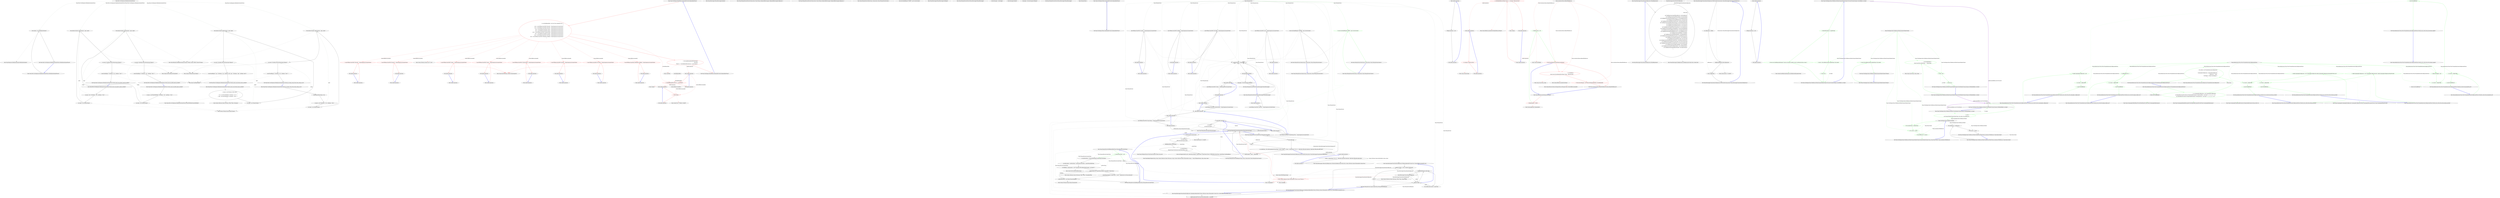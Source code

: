digraph  {
n40 [label="Nancy.Tests.Unit.Responses.DefaultJsonSerializerFixture", span=""];
n0 [cluster="Nancy.Tests.Unit.Responses.DefaultJsonSerializerFixture.DefaultJsonSerializerFixture()", label="Entry Nancy.Tests.Unit.Responses.DefaultJsonSerializerFixture.DefaultJsonSerializerFixture()", span="15-15"];
n1 [cluster="Nancy.Tests.Unit.Responses.DefaultJsonSerializerFixture.DefaultJsonSerializerFixture()", label="this.serializer = new DefaultJsonSerializer()", span="17-17"];
n2 [cluster="Nancy.Tests.Unit.Responses.DefaultJsonSerializerFixture.DefaultJsonSerializerFixture()", label="Exit Nancy.Tests.Unit.Responses.DefaultJsonSerializerFixture.DefaultJsonSerializerFixture()", span="15-15"];
n3 [cluster="Nancy.Responses.DefaultJsonSerializer.DefaultJsonSerializer()", label="Entry Nancy.Responses.DefaultJsonSerializer.DefaultJsonSerializer()", span="9-9"];
n4 [cluster="Nancy.Tests.Unit.Responses.DefaultJsonSerializerFixture.Should_camel_case_property_names_by_default()", label="Entry Nancy.Tests.Unit.Responses.DefaultJsonSerializerFixture.Should_camel_case_property_names_by_default()", span="21-21"];
n5 [cluster="Nancy.Tests.Unit.Responses.DefaultJsonSerializerFixture.Should_camel_case_property_names_by_default()", label="var input = new { FirstName = ''Joe'', lastName = ''Doe'' }", span="24-24"];
n6 [cluster="Nancy.Tests.Unit.Responses.DefaultJsonSerializerFixture.Should_camel_case_property_names_by_default()", label="var output = new MemoryStream()", span="27-27"];
n7 [cluster="Nancy.Tests.Unit.Responses.DefaultJsonSerializerFixture.Should_camel_case_property_names_by_default()", label="this.serializer.Serialize(''application/json'', input, output)", span="28-28"];
n11 [cluster="System.IO.MemoryStream.MemoryStream()", label="Entry System.IO.MemoryStream.MemoryStream()", span="0-0"];
n8 [cluster="Nancy.Tests.Unit.Responses.DefaultJsonSerializerFixture.Should_camel_case_property_names_by_default()", label="var actual = Encoding.UTF8.GetString(output.ToArray())", span="29-29"];
n12 [cluster="Nancy.Responses.DefaultJsonSerializer.Serialize<TModel>(string, TModel, System.IO.Stream)", label="Entry Nancy.Responses.DefaultJsonSerializer.Serialize<TModel>(string, TModel, System.IO.Stream)", span="37-37"];
n9 [cluster="Nancy.Tests.Unit.Responses.DefaultJsonSerializerFixture.Should_camel_case_property_names_by_default()", label="actual.ShouldEqual(''{\''firstName\'':\''Joe\'',\''lastName\'':\''Doe\''}'')", span="32-32"];
n13 [cluster="System.IO.MemoryStream.ToArray()", label="Entry System.IO.MemoryStream.ToArray()", span="0-0"];
n14 [cluster="System.Text.Encoding.GetString(byte[])", label="Entry System.Text.Encoding.GetString(byte[])", span="0-0"];
n10 [cluster="Nancy.Tests.Unit.Responses.DefaultJsonSerializerFixture.Should_camel_case_property_names_by_default()", label="Exit Nancy.Tests.Unit.Responses.DefaultJsonSerializerFixture.Should_camel_case_property_names_by_default()", span="21-21"];
n15 [cluster="object.ShouldEqual(object)", label="Entry object.ShouldEqual(object)", span="95-95"];
n16 [cluster="Nancy.Tests.Unit.Responses.DefaultJsonSerializerFixture.Should_camel_case_field_names_by_default()", label="Entry Nancy.Tests.Unit.Responses.DefaultJsonSerializerFixture.Should_camel_case_field_names_by_default()", span="36-36"];
n17 [cluster="Nancy.Tests.Unit.Responses.DefaultJsonSerializerFixture.Should_camel_case_field_names_by_default()", label="var input = new PersonWithFields { FirstName = ''Joe'', LastName = ''Doe'' }", span="39-39"];
n18 [cluster="Nancy.Tests.Unit.Responses.DefaultJsonSerializerFixture.Should_camel_case_field_names_by_default()", label="var output = new MemoryStream()", span="42-42"];
n23 [cluster="Nancy.Tests.Unit.Responses.DefaultJsonSerializerFixture.PersonWithFields.PersonWithFields()", label="Entry Nancy.Tests.Unit.Responses.DefaultJsonSerializerFixture.PersonWithFields.PersonWithFields()", span="92-92"];
n19 [cluster="Nancy.Tests.Unit.Responses.DefaultJsonSerializerFixture.Should_camel_case_field_names_by_default()", label="this.serializer.Serialize(''application/json'', input, output)", span="43-43"];
n20 [cluster="Nancy.Tests.Unit.Responses.DefaultJsonSerializerFixture.Should_camel_case_field_names_by_default()", label="var actual = Encoding.UTF8.GetString(output.ToArray())", span="44-44"];
n21 [cluster="Nancy.Tests.Unit.Responses.DefaultJsonSerializerFixture.Should_camel_case_field_names_by_default()", label="actual.ShouldEqual(''{\''firstName\'':\''Joe\'',\''lastName\'':\''Doe\''}'')", span="47-47"];
n22 [cluster="Nancy.Tests.Unit.Responses.DefaultJsonSerializerFixture.Should_camel_case_field_names_by_default()", label="Exit Nancy.Tests.Unit.Responses.DefaultJsonSerializerFixture.Should_camel_case_field_names_by_default()", span="36-36"];
n24 [cluster="Nancy.Tests.Unit.Responses.DefaultJsonSerializerFixture.Should_camel_case_dictionary_keys_by_default()", label="Entry Nancy.Tests.Unit.Responses.DefaultJsonSerializerFixture.Should_camel_case_dictionary_keys_by_default()", span="51-51"];
n25 [cluster="Nancy.Tests.Unit.Responses.DefaultJsonSerializerFixture.Should_camel_case_dictionary_keys_by_default()", label="var input = new Dictionary<string, object>\r\n            {\r\n                { ''Joe'', new PersonWithFields { FirstName = ''Joe'' } },\r\n                { ''John'', new PersonWithFields { FirstName = ''John'' } }\r\n            }", span="54-58"];
n26 [cluster="Nancy.Tests.Unit.Responses.DefaultJsonSerializerFixture.Should_camel_case_dictionary_keys_by_default()", label="var output = new MemoryStream()", span="61-61"];
n31 [cluster="System.Collections.Generic.Dictionary<TKey, TValue>.Dictionary()", label="Entry System.Collections.Generic.Dictionary<TKey, TValue>.Dictionary()", span="0-0"];
n27 [cluster="Nancy.Tests.Unit.Responses.DefaultJsonSerializerFixture.Should_camel_case_dictionary_keys_by_default()", label="this.serializer.Serialize(''application/json'', input, output)", span="62-62"];
n28 [cluster="Nancy.Tests.Unit.Responses.DefaultJsonSerializerFixture.Should_camel_case_dictionary_keys_by_default()", label="var actual = Encoding.UTF8.GetString(output.ToArray())", span="63-63"];
n29 [cluster="Nancy.Tests.Unit.Responses.DefaultJsonSerializerFixture.Should_camel_case_dictionary_keys_by_default()", label="actual.ShouldEqual(''{\''joe\'':{\''firstName\'':\''Joe\'',\''lastName\'':null},\''john\'':{\''firstName\'':\''John\'',\''lastName\'':null}}'')", span="66-66"];
n30 [cluster="Nancy.Tests.Unit.Responses.DefaultJsonSerializerFixture.Should_camel_case_dictionary_keys_by_default()", label="Exit Nancy.Tests.Unit.Responses.DefaultJsonSerializerFixture.Should_camel_case_dictionary_keys_by_default()", span="51-51"];
n32 [cluster="Nancy.Tests.Unit.Responses.DefaultJsonSerializerFixture.Should_not_change_casing_when_retain_casing_is_true()", label="Entry Nancy.Tests.Unit.Responses.DefaultJsonSerializerFixture.Should_not_change_casing_when_retain_casing_is_true()", span="70-70"];
n33 [cluster="Nancy.Tests.Unit.Responses.DefaultJsonSerializerFixture.Should_not_change_casing_when_retain_casing_is_true()", label="JsonSettings.RetainCasing = true", span="72-72"];
n34 [cluster="Nancy.Tests.Unit.Responses.DefaultJsonSerializerFixture.Should_not_change_casing_when_retain_casing_is_true()", label="var input = new {FirstName = ''Joe'', lastName = ''Doe''}", span="76-76"];
n35 [cluster="Nancy.Tests.Unit.Responses.DefaultJsonSerializerFixture.Should_not_change_casing_when_retain_casing_is_true()", label="var output = new MemoryStream()", span="79-79"];
n36 [cluster="Nancy.Tests.Unit.Responses.DefaultJsonSerializerFixture.Should_not_change_casing_when_retain_casing_is_true()", label="this.serializer.Serialize(''application/json'', input, output)", span="80-80"];
n37 [cluster="Nancy.Tests.Unit.Responses.DefaultJsonSerializerFixture.Should_not_change_casing_when_retain_casing_is_true()", label="var actual = Encoding.UTF8.GetString(output.ToArray())", span="81-81"];
n38 [cluster="Nancy.Tests.Unit.Responses.DefaultJsonSerializerFixture.Should_not_change_casing_when_retain_casing_is_true()", label="actual.ShouldEqual(''{\''FirstName\'':\''Joe\'',\''lastName\'':\''Doe\''}'')", span="84-84"];
n39 [cluster="Nancy.Tests.Unit.Responses.DefaultJsonSerializerFixture.Should_not_change_casing_when_retain_casing_is_true()", label="Exit Nancy.Tests.Unit.Responses.DefaultJsonSerializerFixture.Should_not_change_casing_when_retain_casing_is_true()", span="70-70"];
m1_0 [cluster="Nancy.ViewEngines.DefaultResourceAssemblyProvider.GetAssembliesToScan()", file="DefaultResourceAssemblyProvider.cs", label="Entry Nancy.ViewEngines.DefaultResourceAssemblyProvider.GetAssembliesToScan()", span="17-17"];
m1_1 [cluster="Nancy.ViewEngines.DefaultResourceAssemblyProvider.GetAssembliesToScan()", color=red, community=0, file="DefaultResourceAssemblyProvider.cs", label="1: var excludedAssemblies = new List<Func<Assembly, bool>>()\r\n            {\r\n                asm => asm.FullName.StartsWith(''Microsoft.'', StringComparison.InvariantCulture),\r\n                asm => asm.FullName.StartsWith(''Microsoft,'', StringComparison.InvariantCulture),\r\n                asm => asm.FullName.StartsWith(''System.'', StringComparison.InvariantCulture),\r\n                asm => asm.FullName.StartsWith(''System,'', StringComparison.InvariantCulture),\r\n                asm => asm.FullName.StartsWith(''CR_ExtUnitTest'', StringComparison.InvariantCulture),\r\n                asm => asm.FullName.StartsWith(''mscorlib,'', StringComparison.InvariantCulture),\r\n                asm => asm.FullName.StartsWith(''CR_VSTest'', StringComparison.InvariantCulture),\r\n                asm => asm.FullName.StartsWith(''DevExpress.CodeRush'', StringComparison.InvariantCulture),\r\n            }", span="19-29"];
m1_2 [cluster="Nancy.ViewEngines.DefaultResourceAssemblyProvider.GetAssembliesToScan()", color=red, community=0, file="DefaultResourceAssemblyProvider.cs", label="2: return AppDomainAssemblyTypeScanner\r\n                .Assemblies\r\n                .Where(x => !excludedAssemblies.Any(asm => asm.Invoke(x)));", span="31-33"];
m1_3 [cluster="Nancy.ViewEngines.DefaultResourceAssemblyProvider.GetAssembliesToScan()", file="DefaultResourceAssemblyProvider.cs", label="Exit Nancy.ViewEngines.DefaultResourceAssemblyProvider.GetAssembliesToScan()", span="17-17"];
m1_4 [cluster="System.Collections.Generic.List<T>.List()", file="DefaultResourceAssemblyProvider.cs", label="Entry System.Collections.Generic.List<T>.List()", span="0-0"];
m1_38 [cluster="System.Func<T, TResult>.Invoke(T)", file="DefaultResourceAssemblyProvider.cs", label="Entry System.Func<T, TResult>.Invoke(T)", span="0-0"];
m1_34 [cluster="Unk.Any", file="DefaultResourceAssemblyProvider.cs", label="Entry Unk.Any", span=""];
m1_35 [cluster="lambda expression", file="DefaultResourceAssemblyProvider.cs", label="Entry lambda expression", span="33-33"];
m1_7 [cluster="lambda expression", color=red, community=0, file="DefaultResourceAssemblyProvider.cs", label="2: asm.FullName.StartsWith(''Microsoft.'', StringComparison.InvariantCulture)", span="21-21"];
m1_11 [cluster="lambda expression", color=red, community=0, file="DefaultResourceAssemblyProvider.cs", label="2: asm.FullName.StartsWith(''Microsoft,'', StringComparison.InvariantCulture)", span="22-22"];
m1_14 [cluster="lambda expression", color=red, community=0, file="DefaultResourceAssemblyProvider.cs", label="2: asm.FullName.StartsWith(''System.'', StringComparison.InvariantCulture)", span="23-23"];
m1_17 [cluster="lambda expression", color=red, community=0, file="DefaultResourceAssemblyProvider.cs", label="2: asm.FullName.StartsWith(''System,'', StringComparison.InvariantCulture)", span="24-24"];
m1_20 [cluster="lambda expression", color=red, community=0, file="DefaultResourceAssemblyProvider.cs", label="2: asm.FullName.StartsWith(''CR_ExtUnitTest'', StringComparison.InvariantCulture)", span="25-25"];
m1_23 [cluster="lambda expression", color=red, community=0, file="DefaultResourceAssemblyProvider.cs", label="2: asm.FullName.StartsWith(''mscorlib,'', StringComparison.InvariantCulture)", span="26-26"];
m1_26 [cluster="lambda expression", color=red, community=0, file="DefaultResourceAssemblyProvider.cs", label="2: asm.FullName.StartsWith(''CR_VSTest'', StringComparison.InvariantCulture)", span="27-27"];
m1_29 [cluster="lambda expression", color=red, community=0, file="DefaultResourceAssemblyProvider.cs", label="0: asm.FullName.StartsWith(''DevExpress.CodeRush'', StringComparison.InvariantCulture)", span="28-28"];
m1_32 [cluster="lambda expression", color=red, community=0, file="DefaultResourceAssemblyProvider.cs", label="2: !excludedAssemblies.Any(asm => asm.Invoke(x))", span="33-33"];
m1_31 [cluster="lambda expression", file="DefaultResourceAssemblyProvider.cs", label="Entry lambda expression", span="33-33"];
m1_6 [cluster="lambda expression", file="DefaultResourceAssemblyProvider.cs", label="Entry lambda expression", span="21-21"];
m1_8 [cluster="lambda expression", file="DefaultResourceAssemblyProvider.cs", label="Exit lambda expression", span="21-21"];
m1_10 [cluster="lambda expression", file="DefaultResourceAssemblyProvider.cs", label="Entry lambda expression", span="22-22"];
m1_12 [cluster="lambda expression", file="DefaultResourceAssemblyProvider.cs", label="Exit lambda expression", span="22-22"];
m1_13 [cluster="lambda expression", file="DefaultResourceAssemblyProvider.cs", label="Entry lambda expression", span="23-23"];
m1_15 [cluster="lambda expression", file="DefaultResourceAssemblyProvider.cs", label="Exit lambda expression", span="23-23"];
m1_16 [cluster="lambda expression", file="DefaultResourceAssemblyProvider.cs", label="Entry lambda expression", span="24-24"];
m1_18 [cluster="lambda expression", file="DefaultResourceAssemblyProvider.cs", label="Exit lambda expression", span="24-24"];
m1_19 [cluster="lambda expression", file="DefaultResourceAssemblyProvider.cs", label="Entry lambda expression", span="25-25"];
m1_21 [cluster="lambda expression", file="DefaultResourceAssemblyProvider.cs", label="Exit lambda expression", span="25-25"];
m1_22 [cluster="lambda expression", file="DefaultResourceAssemblyProvider.cs", label="Entry lambda expression", span="26-26"];
m1_24 [cluster="lambda expression", file="DefaultResourceAssemblyProvider.cs", label="Exit lambda expression", span="26-26"];
m1_25 [cluster="lambda expression", file="DefaultResourceAssemblyProvider.cs", label="Entry lambda expression", span="27-27"];
m1_27 [cluster="lambda expression", file="DefaultResourceAssemblyProvider.cs", label="Exit lambda expression", span="27-27"];
m1_28 [cluster="lambda expression", file="DefaultResourceAssemblyProvider.cs", label="Entry lambda expression", span="28-28"];
m1_30 [cluster="lambda expression", file="DefaultResourceAssemblyProvider.cs", label="Exit lambda expression", span="28-28"];
m1_36 [cluster="lambda expression", color=red, community=0, file="DefaultResourceAssemblyProvider.cs", label="2: asm.Invoke(x)", span="33-33"];
m1_33 [cluster="lambda expression", file="DefaultResourceAssemblyProvider.cs", label="Exit lambda expression", span="33-33"];
m1_37 [cluster="lambda expression", file="DefaultResourceAssemblyProvider.cs", label="Exit lambda expression", span="33-33"];
m1_5 [cluster="Unk.Where", file="DefaultResourceAssemblyProvider.cs", label="Entry Unk.Where", span=""];
m1_9 [cluster="string.StartsWith(string, System.StringComparison)", file="DefaultResourceAssemblyProvider.cs", label="Entry string.StartsWith(string, System.StringComparison)", span="0-0"];
m1_39 [file="DefaultResourceAssemblyProvider.cs", label=excludedAssemblies, span=""];
m1_40 [file="DefaultResourceAssemblyProvider.cs", label="System.Reflection.Assembly", span=""];
m2_7 [cluster="Nancy.Bootstrapper.INancyBootstrapper.Initialise()", file="DefaultTextResourceFixture.cs", label="Entry Nancy.Bootstrapper.INancyBootstrapper.Initialise()", span="10-10"];
m2_0 [cluster="Nancy.Testing.Browser.Browser(System.Action<Nancy.Testing.ConfigurableBootstrapper.ConfigurableBootstrapperConfigurator>)", file="DefaultTextResourceFixture.cs", label="Entry Nancy.Testing.Browser.Browser(System.Action<Nancy.Testing.ConfigurableBootstrapper.ConfigurableBootstrapperConfigurator>)", span="26-26"];
m2_1 [cluster="Nancy.Testing.Browser.Browser(System.Action<Nancy.Testing.ConfigurableBootstrapper.ConfigurableBootstrapperConfigurator>)", file="DefaultTextResourceFixture.cs", label="Exit Nancy.Testing.Browser.Browser(System.Action<Nancy.Testing.ConfigurableBootstrapper.ConfigurableBootstrapperConfigurator>)", span="26-26"];
m2_9 [cluster="Nancy.Testing.Browser.Delete(string, System.Action<Nancy.Testing.BrowserContext>)", file="DefaultTextResourceFixture.cs", label="Entry Nancy.Testing.Browser.Delete(string, System.Action<Nancy.Testing.BrowserContext>)", span="48-48"];
m2_10 [cluster="Nancy.Testing.Browser.Delete(string, System.Action<Nancy.Testing.BrowserContext>)", file="DefaultTextResourceFixture.cs", label="return this.HandleRequest(''DELETE'', path, browserContext);", span="50-50"];
m2_8 [cluster="Nancy.Bootstrapper.INancyBootstrapper.GetEngine()", file="DefaultTextResourceFixture.cs", label="Entry Nancy.Bootstrapper.INancyBootstrapper.GetEngine()", span="16-16"];
m2_2 [cluster="Nancy.Testing.Browser.Browser(Nancy.Bootstrapper.INancyBootstrapper)", file="DefaultTextResourceFixture.cs", label="Entry Nancy.Testing.Browser.Browser(Nancy.Bootstrapper.INancyBootstrapper)", span="35-35"];
m2_3 [cluster="Nancy.Testing.Browser.Browser(Nancy.Bootstrapper.INancyBootstrapper)", file="DefaultTextResourceFixture.cs", label="this.bootstrapper = bootstrapper", span="37-37"];
m2_4 [cluster="Nancy.Testing.Browser.Browser(Nancy.Bootstrapper.INancyBootstrapper)", file="DefaultTextResourceFixture.cs", label="this.bootstrapper.Initialise()", span="38-38"];
m2_5 [cluster="Nancy.Testing.Browser.Browser(Nancy.Bootstrapper.INancyBootstrapper)", file="DefaultTextResourceFixture.cs", label="this.engine = this.bootstrapper.GetEngine()", span="39-39"];
m2_6 [cluster="Nancy.Testing.Browser.Browser(Nancy.Bootstrapper.INancyBootstrapper)", file="DefaultTextResourceFixture.cs", label="Exit Nancy.Testing.Browser.Browser(Nancy.Bootstrapper.INancyBootstrapper)", span="35-35"];
m2_92 [file="DefaultTextResourceFixture.cs", label="Nancy.Testing.Browser", span=""];
m3_0 [cluster="Nancy.ViewEngines.IResourceAssemblyProvider.GetAssembliesToScan()", file="IResourceAssemblyProvider.cs", label="Entry Nancy.ViewEngines.IResourceAssemblyProvider.GetAssembliesToScan()", span="14-14"];
m3_1 [cluster="Nancy.ViewEngines.IResourceAssemblyProvider.GetAssembliesToScan()", file="IResourceAssemblyProvider.cs", label="Exit Nancy.ViewEngines.IResourceAssemblyProvider.GetAssembliesToScan()", span="14-14"];
m4_49 [cluster="Nancy.Testing.Browser.SetCookies(Nancy.Testing.BrowserContext)", file="NancyInternalConfiguration.cs", label="Exit Nancy.Testing.Browser.SetCookies(Nancy.Testing.BrowserContext)", span="136-136"];
m4_50 [cluster="System.Collections.Generic.IEnumerable<TSource>.Any<TSource>()", color=red, community=0, file="NancyInternalConfiguration.cs", label="2: Entry System.Collections.Generic.IEnumerable<TSource>.Any<TSource>()", span="0-0"];
m4_51 [cluster="Unk.Aggregate", file="NancyInternalConfiguration.cs", label="Entry Unk.Aggregate", span=""];
m4_61 [cluster="Nancy.Testing.Browser.CaptureCookies(Nancy.Testing.BrowserResponse)", file="NancyInternalConfiguration.cs", label="string.IsNullOrEmpty(cookie.Value)", span="157-157"];
m4_52 [cluster="Unk.Header", file="NancyInternalConfiguration.cs", label="Entry Unk.Header", span=""];
m4_13 [cluster="lambda expression", file="NancyInternalConfiguration.cs", label="Entry lambda expression", span="40-40"];
m4_14 [cluster="lambda expression", file="NancyInternalConfiguration.cs", label="asm.FullName.StartsWith(''mscorlib,'', StringComparison.InvariantCulture)", span="40-40"];
m4_15 [cluster="lambda expression", file="NancyInternalConfiguration.cs", label="Exit lambda expression", span="40-40"];
m4_38 [cluster="Nancy.Bootstrapper.NancyInternalConfiguration.UpdateIgnoredAssemblies(System.Collections.Generic.IEnumerable<System.Func<System.Reflection.Assembly, bool>>)", file="NancyInternalConfiguration.cs", label="AppDomainAssemblyTypeScanner.IgnoredAssemblies = assemblies", span="189-189"];
m4_67 [cluster="Nancy.Testing.Browser.BuildRequestBody(Nancy.Testing.IBrowserContextValues)", file="NancyInternalConfiguration.cs", label="Entry Nancy.Testing.Browser.BuildRequestBody(Nancy.Testing.IBrowserContextValues)", span="168-168"];
m4_68 [cluster="Nancy.Testing.Browser.BuildRequestBody(Nancy.Testing.IBrowserContextValues)", color=green, community=0, file="NancyInternalConfiguration.cs", label="0: contextValues.Body != null", span="170-170"];
m4_69 [cluster="Nancy.Testing.Browser.BuildRequestBody(Nancy.Testing.IBrowserContextValues)", file="NancyInternalConfiguration.cs", label="return;", span="172-172"];
m4_70 [cluster="Nancy.Testing.Browser.BuildRequestBody(Nancy.Testing.IBrowserContextValues)", file="NancyInternalConfiguration.cs", label="var useFormValues = !String.IsNullOrEmpty(contextValues.FormValues)", span="175-175"];
m4_71 [cluster="Nancy.Testing.Browser.BuildRequestBody(Nancy.Testing.IBrowserContextValues)", file="NancyInternalConfiguration.cs", label="var bodyContents = useFormValues ? contextValues.FormValues : contextValues.BodyString", span="176-176"];
m4_73 [cluster="Nancy.Testing.Browser.BuildRequestBody(Nancy.Testing.IBrowserContextValues)", file="NancyInternalConfiguration.cs", label="useFormValues && !contextValues.Headers.ContainsKey(''Content-Type'')", span="179-179"];
m4_74 [cluster="Nancy.Testing.Browser.BuildRequestBody(Nancy.Testing.IBrowserContextValues)", file="NancyInternalConfiguration.cs", label="contextValues.Headers[''Content-Type''] = new[] { ''application/x-www-form-urlencoded'' }", span="181-181"];
m4_75 [cluster="Nancy.Testing.Browser.BuildRequestBody(Nancy.Testing.IBrowserContextValues)", file="NancyInternalConfiguration.cs", label="contextValues.Body = new MemoryStream(bodyBytes)", span="184-184"];
m4_72 [cluster="Nancy.Testing.Browser.BuildRequestBody(Nancy.Testing.IBrowserContextValues)", file="NancyInternalConfiguration.cs", label="var bodyBytes = bodyContents != null ? Encoding.UTF8.GetBytes(bodyContents) : new byte[] { }", span="177-177"];
m4_76 [cluster="Nancy.Testing.Browser.BuildRequestBody(Nancy.Testing.IBrowserContextValues)", file="NancyInternalConfiguration.cs", label="Exit Nancy.Testing.Browser.BuildRequestBody(Nancy.Testing.IBrowserContextValues)", span="168-168"];
m4_90 [cluster="Nancy.IO.RequestStream.FromStream(System.IO.Stream, long, bool)", file="NancyInternalConfiguration.cs", label="Entry Nancy.IO.RequestStream.FromStream(System.IO.Stream, long, bool)", span="273-273"];
m4_57 [cluster="Nancy.Bootstrapper.NancyInternalConfiguration.WithIgnoredAssembly(System.Func<System.Reflection.Assembly, bool>)", file="NancyInternalConfiguration.cs", label="Entry Nancy.Bootstrapper.NancyInternalConfiguration.WithIgnoredAssembly(System.Func<System.Reflection.Assembly, bool>)", span="286-286"];
m4_25 [cluster="lambda expression", file="NancyInternalConfiguration.cs", label="Entry lambda expression", span="44-44"];
m4_26 [cluster="lambda expression", file="NancyInternalConfiguration.cs", label="asm.FullName.StartsWith(''IronRuby'', StringComparison.InvariantCulture)", span="44-44"];
m4_27 [cluster="lambda expression", file="NancyInternalConfiguration.cs", label="Exit lambda expression", span="44-44"];
m4_36 [cluster="lambda expression", file="NancyInternalConfiguration.cs", label="Exit lambda expression", span="47-47"];
m4_81 [cluster="Nancy.Testing.Browser.CreateRequest(string, string, System.Action<Nancy.Testing.BrowserContext>)", file="NancyInternalConfiguration.cs", label="this.SetCookies(context)", span="192-192"];
m4_84 [cluster="Nancy.Testing.Browser.CreateRequest(string, string, System.Action<Nancy.Testing.BrowserContext>)", file="NancyInternalConfiguration.cs", label="BuildRequestBody(contextValues)", span="199-199"];
m4_80 [cluster="Nancy.Testing.Browser.CreateRequest(string, string, System.Action<Nancy.Testing.BrowserContext>)", file="NancyInternalConfiguration.cs", label="var context =\r\n                new BrowserContext()", span="189-190"];
m4_82 [cluster="Nancy.Testing.Browser.CreateRequest(string, string, System.Action<Nancy.Testing.BrowserContext>)", file="NancyInternalConfiguration.cs", label="browserContext.Invoke(context)", span="194-194"];
m4_83 [cluster="Nancy.Testing.Browser.CreateRequest(string, string, System.Action<Nancy.Testing.BrowserContext>)", file="NancyInternalConfiguration.cs", label="var contextValues =\r\n                (IBrowserContextValues)context", span="196-197"];
m4_85 [cluster="Nancy.Testing.Browser.CreateRequest(string, string, System.Action<Nancy.Testing.BrowserContext>)", file="NancyInternalConfiguration.cs", label="var requestStream =\r\n                RequestStream.FromStream(contextValues.Body, 0, true)", span="201-202"];
m4_86 [cluster="Nancy.Testing.Browser.CreateRequest(string, string, System.Action<Nancy.Testing.BrowserContext>)", file="NancyInternalConfiguration.cs", label="return new Request(method, path, contextValues.Headers, requestStream, contextValues.Protocol, contextValues.QueryString, contextValues.UserHostAddress);", span="204-204"];
m4_87 [cluster="Nancy.Testing.Browser.CreateRequest(string, string, System.Action<Nancy.Testing.BrowserContext>)", file="NancyInternalConfiguration.cs", label="Exit Nancy.Testing.Browser.CreateRequest(string, string, System.Action<Nancy.Testing.BrowserContext>)", span="187-187"];
m4_9 [cluster="lambda expression", file="NancyInternalConfiguration.cs", label="Exit lambda expression", span="38-38"];
m4_10 [cluster="lambda expression", file="NancyInternalConfiguration.cs", label="Entry lambda expression", span="39-39"];
m4_11 [cluster="lambda expression", file="NancyInternalConfiguration.cs", label="asm.FullName.StartsWith(''CR_ExtUnitTest'', StringComparison.InvariantCulture)", span="39-39"];
m4_79 [cluster="System.IO.MemoryStream.MemoryStream(byte[])", file="NancyInternalConfiguration.cs", label="Entry System.IO.MemoryStream.MemoryStream(byte[])", span="0-0"];
m4_53 [cluster="lambda expression", file="NancyInternalConfiguration.cs", label="Entry lambda expression", span="143-143"];
m4_54 [cluster="lambda expression", file="NancyInternalConfiguration.cs", label="current + string.Format(''{0}={1};'', HttpUtility.UrlEncode(cookie.Key), HttpUtility.UrlEncode(cookie.Value))", span="143-143"];
m4_55 [cluster="lambda expression", file="NancyInternalConfiguration.cs", label="Exit lambda expression", span="143-143"];
m4_16 [cluster="lambda expression", file="NancyInternalConfiguration.cs", label="Entry lambda expression", span="41-41"];
m4_17 [cluster="lambda expression", file="NancyInternalConfiguration.cs", label="asm.FullName.StartsWith(''CR_VSTest'', StringComparison.InvariantCulture)", span="41-41"];
m4_18 [cluster="lambda expression", file="NancyInternalConfiguration.cs", label="Exit lambda expression", span="41-41"];
m4_37 [cluster="Nancy.Bootstrapper.NancyInternalConfiguration.UpdateIgnoredAssemblies(System.Collections.Generic.IEnumerable<System.Func<System.Reflection.Assembly, bool>>)", file="NancyInternalConfiguration.cs", label="Entry Nancy.Bootstrapper.NancyInternalConfiguration.UpdateIgnoredAssemblies(System.Collections.Generic.IEnumerable<System.Func<System.Reflection.Assembly, bool>>)", span="187-187"];
m4_91 [cluster="Nancy.Request.Request(string, string, System.Collections.Generic.IDictionary<string, System.Collections.Generic.IEnumerable<string>>, Nancy.IO.RequestStream, string, string, string)", file="NancyInternalConfiguration.cs", label="Entry Nancy.Request.Request(string, string, System.Collections.Generic.IDictionary<string, System.Collections.Generic.IEnumerable<string>>, Nancy.IO.RequestStream, string, string, string)", span="44-44"];
m4_58 [cluster="Nancy.Testing.Browser.CaptureCookies(Nancy.Testing.BrowserResponse)", file="NancyInternalConfiguration.cs", label="response.Cookies == null || !response.Cookies.Any()", span="150-150"];
m4_59 [cluster="Nancy.Testing.Browser.CaptureCookies(Nancy.Testing.BrowserResponse)", file="NancyInternalConfiguration.cs", label="return;", span="152-152"];
m4_60 [cluster="Nancy.Testing.Browser.CaptureCookies(Nancy.Testing.BrowserResponse)", file="NancyInternalConfiguration.cs", label="response.Cookies", span="155-155"];
m4_66 [cluster="System.Collections.Generic.IDictionary<TKey, TValue>.Remove(TKey)", file="NancyInternalConfiguration.cs", label="Entry System.Collections.Generic.IDictionary<TKey, TValue>.Remove(TKey)", span="0-0"];
m4_56 [cluster="Nancy.Bootstrapper.CollectionTypeRegistration.CollectionTypeRegistration(System.Type, System.Collections.Generic.IEnumerable<System.Type>)", file="NancyInternalConfiguration.cs", label="Entry Nancy.Bootstrapper.CollectionTypeRegistration.CollectionTypeRegistration(System.Type, System.Collections.Generic.IEnumerable<System.Type>)", span="19-19"];
m4_28 [cluster="lambda expression", file="NancyInternalConfiguration.cs", label="Entry lambda expression", span="45-45"];
m4_29 [cluster="lambda expression", file="NancyInternalConfiguration.cs", label="asm.FullName.StartsWith(''xunit'', StringComparison.InvariantCulture)", span="45-45"];
m4_30 [cluster="lambda expression", file="NancyInternalConfiguration.cs", label="Exit lambda expression", span="45-45"];
m4_89 [cluster="System.Action<T>.Invoke(T)", file="NancyInternalConfiguration.cs", label="Entry System.Action<T>.Invoke(T)", span="0-0"];
m4_48 [cluster="Nancy.Testing.Browser.SetCookies(Nancy.Testing.BrowserContext)", file="NancyInternalConfiguration.cs", label="context.Header(''Cookie'', cookieString)", span="145-145"];
m4_8 [cluster="lambda expression", file="NancyInternalConfiguration.cs", label="asm.FullName.StartsWith(''System,'', StringComparison.InvariantCulture)", span="38-38"];
m4_39 [cluster="Nancy.Bootstrapper.NancyInternalConfiguration.UpdateIgnoredAssemblies(System.Collections.Generic.IEnumerable<System.Func<System.Reflection.Assembly, bool>>)", file="NancyInternalConfiguration.cs", label="Exit Nancy.Bootstrapper.NancyInternalConfiguration.UpdateIgnoredAssemblies(System.Collections.Generic.IEnumerable<System.Func<System.Reflection.Assembly, bool>>)", span="187-187"];
m4_62 [cluster="Nancy.Testing.Browser.CaptureCookies(Nancy.Testing.BrowserResponse)", file="NancyInternalConfiguration.cs", label="Nancy.Bootstrapper.NancyInternalConfiguration", span=""];
m4_63 [cluster="Nancy.Testing.Browser.CaptureCookies(Nancy.Testing.BrowserResponse)", file="NancyInternalConfiguration.cs", label="this.cookies[cookie.Name] = cookie.Value", span="163-163"];
m4_64 [cluster="Nancy.Testing.Browser.CaptureCookies(Nancy.Testing.BrowserResponse)", file="NancyInternalConfiguration.cs", label="Exit Nancy.Testing.Browser.CaptureCookies(Nancy.Testing.BrowserResponse)", span="148-148"];
m4_3 [cluster="Nancy.Testing.Browser.Browser(Nancy.Bootstrapper.INancyBootstrapper)", file="NancyInternalConfiguration.cs", label="this.bootstrapper = bootstrapper", span="37-37"];
m4_7 [cluster="lambda expression", file="NancyInternalConfiguration.cs", label="Entry lambda expression", span="38-38"];
m4_65 [cluster="string.IsNullOrEmpty(string)", file="NancyInternalConfiguration.cs", label="Entry string.IsNullOrEmpty(string)", span="0-0"];
m4_12 [cluster="lambda expression", file="NancyInternalConfiguration.cs", label="Exit lambda expression", span="39-39"];
m4_31 [cluster="lambda expression", file="NancyInternalConfiguration.cs", label="Entry lambda expression", span="46-46"];
m4_32 [cluster="lambda expression", file="NancyInternalConfiguration.cs", label="asm.FullName.StartsWith(''Nancy.Testing'', StringComparison.InvariantCulture)", span="46-46"];
m4_33 [cluster="lambda expression", file="NancyInternalConfiguration.cs", label="Exit lambda expression", span="46-46"];
m4_34 [cluster="lambda expression", file="NancyInternalConfiguration.cs", label="Entry lambda expression", span="47-47"];
m4_35 [cluster="lambda expression", file="NancyInternalConfiguration.cs", label="asm.FullName.StartsWith(''MonoDevelop.NUnit'', StringComparison.InvariantCulture)", span="47-47"];
m4_43 [cluster="Nancy.Bootstrapper.NancyInternalConfiguration.WithOverrides(System.Action<Nancy.Bootstrapper.NancyInternalConfiguration>)", file="NancyInternalConfiguration.cs", label="Entry Nancy.Bootstrapper.NancyInternalConfiguration.WithOverrides(System.Action<Nancy.Bootstrapper.NancyInternalConfiguration>)", span="215-215"];
m4_44 [cluster="Nancy.Testing.Browser.SetCookies(Nancy.Testing.BrowserContext)", file="NancyInternalConfiguration.cs", label="Entry Nancy.Testing.Browser.SetCookies(Nancy.Testing.BrowserContext)", span="136-136"];
m4_45 [cluster="Nancy.Testing.Browser.SetCookies(Nancy.Testing.BrowserContext)", file="NancyInternalConfiguration.cs", label="!this.cookies.Any()", span="138-138"];
m4_46 [cluster="Nancy.Testing.Browser.SetCookies(Nancy.Testing.BrowserContext)", file="NancyInternalConfiguration.cs", label="return;", span="140-140"];
m4_47 [cluster="Nancy.Testing.Browser.SetCookies(Nancy.Testing.BrowserContext)", file="NancyInternalConfiguration.cs", label="var cookieString = this.cookies.Aggregate(string.Empty, (current, cookie) => current + string.Format(''{0}={1};'', HttpUtility.UrlEncode(cookie.Key), HttpUtility.UrlEncode(cookie.Value)))", span="143-143"];
m4_78 [cluster="System.Collections.Generic.IDictionary<TKey, TValue>.ContainsKey(TKey)", file="NancyInternalConfiguration.cs", label="Entry System.Collections.Generic.IDictionary<TKey, TValue>.ContainsKey(TKey)", span="0-0"];
m4_0 [cluster="lambda expression", file="NancyInternalConfiguration.cs", label="Entry lambda expression", span="36-36"];
m4_1 [cluster="lambda expression", file="NancyInternalConfiguration.cs", label="asm.FullName.StartsWith(''Microsoft.'', StringComparison.InvariantCulture)", span="36-36"];
m4_2 [cluster="Nancy.Testing.Browser.Browser(Nancy.Bootstrapper.INancyBootstrapper)", file="NancyInternalConfiguration.cs", label="Entry Nancy.Testing.Browser.Browser(Nancy.Bootstrapper.INancyBootstrapper)", span="35-35"];
m4_4 [cluster="Nancy.Testing.Browser.Browser(Nancy.Bootstrapper.INancyBootstrapper)", file="NancyInternalConfiguration.cs", label="this.bootstrapper.Initialise()", span="38-38"];
m4_5 [cluster="Nancy.Testing.Browser.Browser(Nancy.Bootstrapper.INancyBootstrapper)", file="NancyInternalConfiguration.cs", label="this.engine = this.bootstrapper.GetEngine()", span="39-39"];
m4_6 [cluster="Nancy.Testing.Browser.Browser(Nancy.Bootstrapper.INancyBootstrapper)", file="NancyInternalConfiguration.cs", label="Exit Nancy.Testing.Browser.Browser(Nancy.Bootstrapper.INancyBootstrapper)", span="35-35"];
m4_19 [cluster="Nancy.Testing.Browser.Options(string, System.Action<Nancy.Testing.BrowserContext>)", file="NancyInternalConfiguration.cs", label="Entry Nancy.Testing.Browser.Options(string, System.Action<Nancy.Testing.BrowserContext>)", span="81-81"];
m4_20 [cluster="Nancy.Testing.Browser.Options(string, System.Action<Nancy.Testing.BrowserContext>)", file="NancyInternalConfiguration.cs", label="return this.HandleRequest(''OPTIONS'', path, browserContext);", span="83-83"];
m4_21 [cluster="Nancy.Testing.Browser.Options(string, System.Action<Nancy.Testing.BrowserContext>)", file="NancyInternalConfiguration.cs", label="Exit Nancy.Testing.Browser.Options(string, System.Action<Nancy.Testing.BrowserContext>)", span="81-81"];
m4_22 [cluster="Nancy.Testing.Browser.Patch(string, System.Action<Nancy.Testing.BrowserContext>)", file="NancyInternalConfiguration.cs", label="Entry Nancy.Testing.Browser.Patch(string, System.Action<Nancy.Testing.BrowserContext>)", span="92-92"];
m4_23 [cluster="Nancy.Testing.Browser.Patch(string, System.Action<Nancy.Testing.BrowserContext>)", color=green, community=0, file="NancyInternalConfiguration.cs", label="0: return this.HandleRequest(''PATCH'', path, browserContext);", span="94-94"];
m4_24 [cluster="Nancy.Testing.Browser.Patch(string, System.Action<Nancy.Testing.BrowserContext>)", file="NancyInternalConfiguration.cs", label="Exit Nancy.Testing.Browser.Patch(string, System.Action<Nancy.Testing.BrowserContext>)", span="92-92"];
m4_40 [cluster="lambda expression", file="NancyInternalConfiguration.cs", label="Entry lambda expression", span="201-201"];
m4_41 [cluster="lambda expression", file="NancyInternalConfiguration.cs", label="tr.RegistrationType != null", span="201-201"];
m4_42 [cluster="lambda expression", file="NancyInternalConfiguration.cs", label="Exit lambda expression", span="201-201"];
m4_77 [cluster="System.Text.Encoding.GetBytes(string)", file="NancyInternalConfiguration.cs", label="Entry System.Text.Encoding.GetBytes(string)", span="0-0"];
m4_88 [cluster="Nancy.Testing.BrowserContext.BrowserContext()", file="NancyInternalConfiguration.cs", label="Entry Nancy.Testing.BrowserContext.BrowserContext()", span="14-14"];
m4_92 [file="NancyInternalConfiguration.cs", label="Nancy.Testing.Browser", span=""];
m5_16 [cluster="Unk.Any", file="ResourceBasedTextResource.cs", label="Entry Unk.Any", span=""];
m5_20 [cluster="string.Contains(string)", file="ResourceBasedTextResource.cs", label="Entry string.Contains(string)", span="0-0"];
m5_10 [cluster="string.Concat(string, string)", file="ResourceBasedTextResource.cs", label="Entry string.Concat(string, string)", span="0-0"];
m5_0 [cluster="Nancy.Responses.JsonSettings.JsonSettings()", file="ResourceBasedTextResource.cs", label="Entry Nancy.Responses.JsonSettings.JsonSettings()", span="17-17"];
m5_1 [cluster="Nancy.Responses.JsonSettings.JsonSettings()", color=red, community=0, file="ResourceBasedTextResource.cs", label="1: MaxJsonLength = 102400", span="19-19"];
m5_2 [cluster="Nancy.Responses.JsonSettings.JsonSettings()", color=green, community=0, file="ResourceBasedTextResource.cs", label="1: MaxRecursions = 100", span="20-20"];
m5_3 [cluster="Nancy.Responses.JsonSettings.JsonSettings()", color=red, community=0, file="ResourceBasedTextResource.cs", label="0: Exit Nancy.Responses.JsonSettings.JsonSettings()", span="17-17"];
m5_4 [cluster="Nancy.Localization.ResourceBasedTextResource.ResourceBasedTextResource()", color=red, community=2, file="ResourceBasedTextResource.cs", label="1: var baseName =\r\n                    string.Concat(culturedAssembly.GetName().Name, ''.Resources.Text'')", span="29-30"];
m5_5 [cluster="Nancy.Localization.ResourceBasedTextResource.ResourceBasedTextResource()", color=red, community=0, file="ResourceBasedTextResource.cs", label="0: this.resourceManager = new ResourceManager(baseName, culturedAssembly)", span="32-32"];
m5_6 [cluster="Nancy.Localization.ResourceBasedTextResource.ResourceBasedTextResource()", file="ResourceBasedTextResource.cs", label="Exit Nancy.Localization.ResourceBasedTextResource.ResourceBasedTextResource()", span="19-19"];
m5_17 [cluster="lambda expression", file="ResourceBasedTextResource.cs", label="Entry lambda expression", span="25-25"];
m5_12 [cluster="lambda expression", file="ResourceBasedTextResource.cs", label="Entry lambda expression", span="25-25"];
m5_13 [cluster="lambda expression", color=red, community=0, file="ResourceBasedTextResource.cs", label="1: x.GetManifestResourceNames().Any(y => y.Contains(''.Resources.Text''))", span="25-25"];
m5_14 [cluster="lambda expression", file="ResourceBasedTextResource.cs", label="Exit lambda expression", span="25-25"];
m5_18 [cluster="lambda expression", color=red, community=0, file="ResourceBasedTextResource.cs", label="0: y.Contains(''.Resources.Text'')", span="25-25"];
m5_19 [cluster="lambda expression", file="ResourceBasedTextResource.cs", label="Exit lambda expression", span="25-25"];
m5_9 [cluster="System.Reflection.Assembly.GetName()", file="ResourceBasedTextResource.cs", label="Entry System.Reflection.Assembly.GetName()", span="0-0"];
m5_15 [cluster="System.Reflection.Assembly.GetManifestResourceNames()", file="ResourceBasedTextResource.cs", label="Entry System.Reflection.Assembly.GetManifestResourceNames()", span="0-0"];
m5_7 [cluster="System.AppDomain.GetAssemblies()", file="ResourceBasedTextResource.cs", label="Entry System.AppDomain.GetAssemblies()", span="0-0"];
m5_8 [cluster="Unk.FirstOrDefault", file="ResourceBasedTextResource.cs", label="Entry Unk.FirstOrDefault", span=""];
m5_11 [cluster="System.Resources.ResourceManager.ResourceManager(string, System.Reflection.Assembly)", file="ResourceBasedTextResource.cs", label="Entry System.Resources.ResourceManager.ResourceManager(string, System.Reflection.Assembly)", span="0-0"];
m5_21 [file="ResourceBasedTextResource.cs", label="Nancy.Localization.ResourceBasedTextResource", span=""];
m7_9 [cluster="Nancy.Bootstrapper.NancyInternalConfiguration.GetTypeRegistations()", file="ResourceViewLocationProviderFixture.cs", label="Entry Nancy.Bootstrapper.NancyInternalConfiguration.GetTypeRegistations()", span="137-137"];
m7_10 [cluster="Nancy.Bootstrapper.NancyInternalConfiguration.GetTypeRegistations()", file="ResourceViewLocationProviderFixture.cs", label="return new[]\r\n            {\r\n                new TypeRegistration(typeof(IRouteResolver), this.RouteResolver),\r\n                new TypeRegistration(typeof(INancyEngine), this.NancyEngine),\r\n                new TypeRegistration(typeof(IModuleKeyGenerator), this.ModuleKeyGenerator),\r\n                new TypeRegistration(typeof(IRouteCache), this.RouteCache),\r\n                new TypeRegistration(typeof(IRouteCacheProvider), this.RouteCacheProvider),\r\n                new TypeRegistration(typeof(IRoutePatternMatcher), this.RoutePatternMatcher),\r\n                new TypeRegistration(typeof(IViewLocator), this.ViewLocator),\r\n                new TypeRegistration(typeof(IViewFactory), this.ViewFactory),\r\n                new TypeRegistration(typeof(INancyContextFactory), this.ContextFactory),\r\n                new TypeRegistration(typeof(INancyModuleBuilder), this.NancyModuleBuilder),\r\n                new TypeRegistration(typeof(IResponseFormatter), this.ResponseFormatter),\r\n                new TypeRegistration(typeof(IModelBinderLocator), this.ModelBinderLocator), \r\n                new TypeRegistration(typeof(IBinder), this.Binder), \r\n                new TypeRegistration(typeof(BindingDefaults), this.BindingDefaults), \r\n                new TypeRegistration(typeof(IFieldNameConverter), this.FieldNameConverter), \r\n                new TypeRegistration(typeof(IViewResolver), this.ViewResolver),\r\n                new TypeRegistration(typeof(IViewCache), this.ViewCache),\r\n                new TypeRegistration(typeof(IRenderContextFactory), this.RenderContextFactory),\r\n                new TypeRegistration(typeof(IViewLocationCache), this.ViewLocationCache),\r\n                new TypeRegistration(typeof(IViewLocationProvider), this.ViewLocationProvider),\r\n                new TypeRegistration(typeof(IErrorHandler), this.ErrorHandler), \r\n                new TypeRegistration(typeof(ICsrfTokenValidator), this.CsrfTokenValidator), \r\n                new TypeRegistration(typeof(IObjectSerializer), this.ObjectSerializer), \r\n            };", span="139-164"];
m7_11 [cluster="Nancy.Bootstrapper.NancyInternalConfiguration.GetTypeRegistations()", file="ResourceViewLocationProviderFixture.cs", label="Exit Nancy.Bootstrapper.NancyInternalConfiguration.GetTypeRegistations()", span="137-137"];
m7_12 [cluster="Nancy.Bootstrapper.TypeRegistration.TypeRegistration(System.Type, System.Type)", file="ResourceViewLocationProviderFixture.cs", label="Entry Nancy.Bootstrapper.TypeRegistration.TypeRegistration(System.Type, System.Type)", span="14-14"];
m7_3 [cluster="Nancy.Bootstrapper.NancyInternalConfiguration.WithOverrides(System.Action<Nancy.Bootstrapper.NancyInternalConfiguration>)", file="ResourceViewLocationProviderFixture.cs", label="Entry Nancy.Bootstrapper.NancyInternalConfiguration.WithOverrides(System.Action<Nancy.Bootstrapper.NancyInternalConfiguration>)", span="124-124"];
m7_4 [cluster="Nancy.Bootstrapper.NancyInternalConfiguration.WithOverrides(System.Action<Nancy.Bootstrapper.NancyInternalConfiguration>)", file="ResourceViewLocationProviderFixture.cs", label="var configuration = Default", span="126-126"];
m7_5 [cluster="Nancy.Bootstrapper.NancyInternalConfiguration.WithOverrides(System.Action<Nancy.Bootstrapper.NancyInternalConfiguration>)", file="ResourceViewLocationProviderFixture.cs", label="configurationBuilder.Invoke(configuration)", span="128-128"];
m7_6 [cluster="Nancy.Bootstrapper.NancyInternalConfiguration.WithOverrides(System.Action<Nancy.Bootstrapper.NancyInternalConfiguration>)", file="ResourceViewLocationProviderFixture.cs", label="return configuration;", span="130-130"];
m7_7 [cluster="Nancy.Bootstrapper.NancyInternalConfiguration.WithOverrides(System.Action<Nancy.Bootstrapper.NancyInternalConfiguration>)", file="ResourceViewLocationProviderFixture.cs", label="Exit Nancy.Bootstrapper.NancyInternalConfiguration.WithOverrides(System.Action<Nancy.Bootstrapper.NancyInternalConfiguration>)", span="124-124"];
m7_8 [cluster="System.Action<T>.Invoke(T)", file="ResourceViewLocationProviderFixture.cs", label="Entry System.Action<T>.Invoke(T)", span="0-0"];
m7_0 [cluster="lambda expression", file="ResourceViewLocationProviderFixture.cs", label="Entry lambda expression", span="110-110"];
m7_1 [cluster="lambda expression", file="ResourceViewLocationProviderFixture.cs", label="tr.RegistrationType == null", span="110-110"];
m7_2 [cluster="lambda expression", file="ResourceViewLocationProviderFixture.cs", label="Exit lambda expression", span="110-110"];
m7_13 [file="ResourceViewLocationProviderFixture.cs", label="Nancy.Bootstrapper.NancyInternalConfiguration", span=""];
m8_19 [cluster="Nancy.ViewEngines.Razor.TextResourceFinder.DynamicMemberChainer.TryConvert(System.Dynamic.ConvertBinder, out object)", file="TextResourceFinder.cs", label="Entry Nancy.ViewEngines.Razor.TextResourceFinder.DynamicMemberChainer.TryConvert(System.Dynamic.ConvertBinder, out object)", span="62-62"];
m8_20 [cluster="Nancy.ViewEngines.Razor.TextResourceFinder.DynamicMemberChainer.TryConvert(System.Dynamic.ConvertBinder, out object)", color=green, community=0, file="TextResourceFinder.cs", label="0: binder.ReturnType == typeof(string)", span="64-64"];
m8_21 [cluster="Nancy.ViewEngines.Razor.TextResourceFinder.DynamicMemberChainer.TryConvert(System.Dynamic.ConvertBinder, out object)", color=green, community=0, file="TextResourceFinder.cs", label="0: result = this.textResource[this.memberName, this.context]", span="66-66"];
m8_23 [cluster="Nancy.ViewEngines.Razor.TextResourceFinder.DynamicMemberChainer.TryConvert(System.Dynamic.ConvertBinder, out object)", color=green, community=0, file="TextResourceFinder.cs", label="0: throw new InvalidOperationException(''Cannot cast dynamic member access to anything else than a string.'');", span="70-70"];
m8_22 [cluster="Nancy.ViewEngines.Razor.TextResourceFinder.DynamicMemberChainer.TryConvert(System.Dynamic.ConvertBinder, out object)", color=green, community=0, file="TextResourceFinder.cs", label="0: return true;", span="67-67"];
m8_24 [cluster="Nancy.ViewEngines.Razor.TextResourceFinder.DynamicMemberChainer.TryConvert(System.Dynamic.ConvertBinder, out object)", file="TextResourceFinder.cs", label="Exit Nancy.ViewEngines.Razor.TextResourceFinder.DynamicMemberChainer.TryConvert(System.Dynamic.ConvertBinder, out object)", span="62-62"];
m8_13 [cluster="Nancy.ViewEngines.Razor.TextResourceFinder.DynamicMemberChainer.TryGetMember(System.Dynamic.GetMemberBinder, out object)", file="TextResourceFinder.cs", label="Entry Nancy.ViewEngines.Razor.TextResourceFinder.DynamicMemberChainer.TryGetMember(System.Dynamic.GetMemberBinder, out object)", span="52-52"];
m8_14 [cluster="Nancy.ViewEngines.Razor.TextResourceFinder.DynamicMemberChainer.TryGetMember(System.Dynamic.GetMemberBinder, out object)", color=green, community=1, file="TextResourceFinder.cs", label="0: this.memberName =\r\n                    string.Concat(this.memberName, ''.'', binder.Name)", span="54-55"];
m8_15 [cluster="Nancy.ViewEngines.Razor.TextResourceFinder.DynamicMemberChainer.TryGetMember(System.Dynamic.GetMemberBinder, out object)", color=green, community=0, file="TextResourceFinder.cs", label="0: result = this", span="57-57"];
m8_16 [cluster="Nancy.ViewEngines.Razor.TextResourceFinder.DynamicMemberChainer.TryGetMember(System.Dynamic.GetMemberBinder, out object)", color=green, community=0, file="TextResourceFinder.cs", label="0: return true;", span="59-59"];
m8_17 [cluster="Nancy.ViewEngines.Razor.TextResourceFinder.DynamicMemberChainer.TryGetMember(System.Dynamic.GetMemberBinder, out object)", file="TextResourceFinder.cs", label="Exit Nancy.ViewEngines.Razor.TextResourceFinder.DynamicMemberChainer.TryGetMember(System.Dynamic.GetMemberBinder, out object)", span="52-52"];
m8_18 [cluster="string.Concat(string, string, string)", file="TextResourceFinder.cs", label="Entry string.Concat(string, string, string)", span="0-0"];
m8_26 [cluster="Nancy.ViewEngines.Razor.TextResourceFinder.DynamicMemberChainer.ToString()", file="TextResourceFinder.cs", label="Entry Nancy.ViewEngines.Razor.TextResourceFinder.DynamicMemberChainer.ToString()", span="73-73"];
m8_27 [cluster="Nancy.ViewEngines.Razor.TextResourceFinder.DynamicMemberChainer.ToString()", color=green, community=0, file="TextResourceFinder.cs", label="1: return this.textResource[this.memberName, this.context];", span="75-75"];
m8_28 [cluster="Nancy.ViewEngines.Razor.TextResourceFinder.DynamicMemberChainer.ToString()", file="TextResourceFinder.cs", label="Exit Nancy.ViewEngines.Razor.TextResourceFinder.DynamicMemberChainer.ToString()", span="73-73"];
m8_8 [cluster="Nancy.ViewEngines.Razor.TextResourceFinder.DynamicMemberChainer.DynamicMemberChainer(string, Nancy.NancyContext, Nancy.Localization.ITextResource)", file="TextResourceFinder.cs", label="Nancy.ViewEngines.Razor.TextResourceFinder", span=""];
m8_9 [cluster="Nancy.ViewEngines.Razor.TextResourceFinder.DynamicMemberChainer.DynamicMemberChainer(string, Nancy.NancyContext, Nancy.Localization.ITextResource)", color=green, community=0, file="TextResourceFinder.cs", label="0: this.memberName = memberName", span="47-47"];
m8_10 [cluster="Nancy.ViewEngines.Razor.TextResourceFinder.DynamicMemberChainer.DynamicMemberChainer(string, Nancy.NancyContext, Nancy.Localization.ITextResource)", color=green, community=0, file="TextResourceFinder.cs", label="0: this.context = context", span="48-48"];
m8_11 [cluster="Nancy.ViewEngines.Razor.TextResourceFinder.DynamicMemberChainer.DynamicMemberChainer(string, Nancy.NancyContext, Nancy.Localization.ITextResource)", color=green, community=0, file="TextResourceFinder.cs", label="0: this.textResource = resource", span="49-49"];
m8_12 [cluster="Nancy.ViewEngines.Razor.TextResourceFinder.DynamicMemberChainer.DynamicMemberChainer(string, Nancy.NancyContext, Nancy.Localization.ITextResource)", file="TextResourceFinder.cs", label="Exit Nancy.ViewEngines.Razor.TextResourceFinder.DynamicMemberChainer.DynamicMemberChainer(string, Nancy.NancyContext, Nancy.Localization.ITextResource)", span="45-45"];
m8_4 [cluster="Nancy.ViewEngines.Razor.TextResourceFinder.TryGetMember(System.Dynamic.GetMemberBinder, out object)", file="TextResourceFinder.cs", label="Entry Nancy.ViewEngines.Razor.TextResourceFinder.TryGetMember(System.Dynamic.GetMemberBinder, out object)", span="30-30"];
m8_5 [cluster="Nancy.ViewEngines.Razor.TextResourceFinder.TryGetMember(System.Dynamic.GetMemberBinder, out object)", color=green, community=0, file="TextResourceFinder.cs", label="0: result = \r\n                new DynamicMemberChainer(binder.Name, this.context, this.textResource)", span="33-34"];
m8_6 [cluster="Nancy.ViewEngines.Razor.TextResourceFinder.TryGetMember(System.Dynamic.GetMemberBinder, out object)", file="TextResourceFinder.cs", label="return true;", span="33-33"];
m8_7 [cluster="Nancy.ViewEngines.Razor.TextResourceFinder.TryGetMember(System.Dynamic.GetMemberBinder, out object)", file="TextResourceFinder.cs", label="Exit Nancy.ViewEngines.Razor.TextResourceFinder.TryGetMember(System.Dynamic.GetMemberBinder, out object)", span="30-30"];
m8_0 [cluster="Nancy.ViewEngines.Razor.TextResourceFinder.TextResourceFinder(Nancy.Localization.ITextResource, Nancy.NancyContext)", file="TextResourceFinder.cs", label="Entry Nancy.ViewEngines.Razor.TextResourceFinder.TextResourceFinder(Nancy.Localization.ITextResource, Nancy.NancyContext)", span="18-18"];
m8_1 [cluster="Nancy.ViewEngines.Razor.TextResourceFinder.TextResourceFinder(Nancy.Localization.ITextResource, Nancy.NancyContext)", file="TextResourceFinder.cs", label="this.textResource = textResource", span="20-20"];
m8_2 [cluster="Nancy.ViewEngines.Razor.TextResourceFinder.TextResourceFinder(Nancy.Localization.ITextResource, Nancy.NancyContext)", file="TextResourceFinder.cs", label="this.context = context", span="21-21"];
m8_3 [cluster="Nancy.ViewEngines.Razor.TextResourceFinder.TextResourceFinder(Nancy.Localization.ITextResource, Nancy.NancyContext)", file="TextResourceFinder.cs", label="Exit Nancy.ViewEngines.Razor.TextResourceFinder.TextResourceFinder(Nancy.Localization.ITextResource, Nancy.NancyContext)", span="18-18"];
m8_25 [cluster="System.InvalidOperationException.InvalidOperationException(string)", file="TextResourceFinder.cs", label="Entry System.InvalidOperationException.InvalidOperationException(string)", span="0-0"];
m8_30 [file="TextResourceFinder.cs", label="Nancy.ViewEngines.Razor.TextResourceFinder.DynamicMemberChainer", span=""];
m9_8 [cluster="Nancy.Authentication.Forms.FormsAuthenticationConfiguration.FormsAuthenticationConfiguration()", file="TextResourceFinderFixture.cs", label="Entry Nancy.Authentication.Forms.FormsAuthenticationConfiguration.FormsAuthenticationConfiguration()", span="13-13"];
m9_21 [cluster="Nancy.Authentication.Forms.Tests.FormsAuthenticationConfigurationFixture.Should_not_be_valid_with_null_username_mapper()", file="TextResourceFinderFixture.cs", label="Entry Nancy.Authentication.Forms.Tests.FormsAuthenticationConfigurationFixture.Should_not_be_valid_with_null_username_mapper()", span="45-45"];
m9_22 [cluster="Nancy.Authentication.Forms.Tests.FormsAuthenticationConfigurationFixture.Should_not_be_valid_with_null_username_mapper()", color=green, community=0, file="TextResourceFinderFixture.cs", label="1: config.UserMapper = null", span="47-47"];
m9_23 [cluster="Nancy.Authentication.Forms.Tests.FormsAuthenticationConfigurationFixture.Should_not_be_valid_with_null_username_mapper()", color=green, community=0, file="TextResourceFinderFixture.cs", label="2: var result = config.IsValid", span="49-49"];
m9_24 [cluster="Nancy.Authentication.Forms.Tests.FormsAuthenticationConfigurationFixture.Should_not_be_valid_with_null_username_mapper()", color=green, community=0, file="TextResourceFinderFixture.cs", label="1: result.ShouldBeFalse()", span="51-51"];
m9_25 [cluster="Nancy.Authentication.Forms.Tests.FormsAuthenticationConfigurationFixture.Should_not_be_valid_with_null_username_mapper()", file="TextResourceFinderFixture.cs", label="Exit Nancy.Authentication.Forms.Tests.FormsAuthenticationConfigurationFixture.Should_not_be_valid_with_null_username_mapper()", span="45-45"];
m9_14 [cluster="bool.ShouldBeTrue()", file="TextResourceFinderFixture.cs", label="Entry bool.ShouldBeTrue()", span="70-70"];
m9_9 [cluster="Unk.>", file="TextResourceFinderFixture.cs", label="Entry Unk.>", span=""];
m9_36 [cluster="Nancy.Authentication.Forms.Tests.FormsAuthenticationConfigurationFixture.Should_not_be_valid_with_null_hmac_provider()", file="TextResourceFinderFixture.cs", label="Entry Nancy.Authentication.Forms.Tests.FormsAuthenticationConfigurationFixture.Should_not_be_valid_with_null_hmac_provider()", span="75-75"];
m9_37 [cluster="Nancy.Authentication.Forms.Tests.FormsAuthenticationConfigurationFixture.Should_not_be_valid_with_null_hmac_provider()", color=green, community=0, file="TextResourceFinderFixture.cs", label="1: config.CryptographyConfiguration = new CryptographyConfiguration(config.CryptographyConfiguration.EncryptionProvider, null)", span="77-77"];
m9_38 [cluster="Nancy.Authentication.Forms.Tests.FormsAuthenticationConfigurationFixture.Should_not_be_valid_with_null_hmac_provider()", color=green, community=0, file="TextResourceFinderFixture.cs", label="2: var result = config.IsValid", span="79-79"];
m9_39 [cluster="Nancy.Authentication.Forms.Tests.FormsAuthenticationConfigurationFixture.Should_not_be_valid_with_null_hmac_provider()", color=green, community=0, file="TextResourceFinderFixture.cs", label="1: result.ShouldBeFalse()", span="81-81"];
m9_40 [cluster="Nancy.Authentication.Forms.Tests.FormsAuthenticationConfigurationFixture.Should_not_be_valid_with_null_hmac_provider()", file="TextResourceFinderFixture.cs", label="Exit Nancy.Authentication.Forms.Tests.FormsAuthenticationConfigurationFixture.Should_not_be_valid_with_null_hmac_provider()", span="75-75"];
m9_10 [cluster="Nancy.Authentication.Forms.Tests.FormsAuthenticationConfigurationFixture.Should_be_valid_with_all_properties_set()", file="TextResourceFinderFixture.cs", label="Entry Nancy.Authentication.Forms.Tests.FormsAuthenticationConfigurationFixture.Should_be_valid_with_all_properties_set()", span="27-27"];
m9_11 [cluster="Nancy.Authentication.Forms.Tests.FormsAuthenticationConfigurationFixture.Should_be_valid_with_all_properties_set()", color=green, community=0, file="TextResourceFinderFixture.cs", label="1: var result = config.IsValid", span="29-29"];
m9_12 [cluster="Nancy.Authentication.Forms.Tests.FormsAuthenticationConfigurationFixture.Should_be_valid_with_all_properties_set()", color=green, community=0, file="TextResourceFinderFixture.cs", label="2: result.ShouldBeTrue()", span="31-31"];
m9_13 [cluster="Nancy.Authentication.Forms.Tests.FormsAuthenticationConfigurationFixture.Should_be_valid_with_all_properties_set()", file="TextResourceFinderFixture.cs", label="Exit Nancy.Authentication.Forms.Tests.FormsAuthenticationConfigurationFixture.Should_be_valid_with_all_properties_set()", span="27-27"];
m9_15 [cluster="Nancy.Authentication.Forms.Tests.FormsAuthenticationConfigurationFixture.Should_not_be_valid_with_empty_redirect_url()", file="TextResourceFinderFixture.cs", label="Entry Nancy.Authentication.Forms.Tests.FormsAuthenticationConfigurationFixture.Should_not_be_valid_with_empty_redirect_url()", span="35-35"];
m9_16 [cluster="Nancy.Authentication.Forms.Tests.FormsAuthenticationConfigurationFixture.Should_not_be_valid_with_empty_redirect_url()", color=green, community=0, file="TextResourceFinderFixture.cs", label="0: config.RedirectUrl = ''''", span="37-37"];
m9_17 [cluster="Nancy.Authentication.Forms.Tests.FormsAuthenticationConfigurationFixture.Should_not_be_valid_with_empty_redirect_url()", color=green, community=0, file="TextResourceFinderFixture.cs", label="2: var result = config.IsValid", span="39-39"];
m9_18 [cluster="Nancy.Authentication.Forms.Tests.FormsAuthenticationConfigurationFixture.Should_not_be_valid_with_empty_redirect_url()", color=green, community=0, file="TextResourceFinderFixture.cs", label="1: result.ShouldBeFalse()", span="41-41"];
m9_19 [cluster="Nancy.Authentication.Forms.Tests.FormsAuthenticationConfigurationFixture.Should_not_be_valid_with_empty_redirect_url()", file="TextResourceFinderFixture.cs", label="Exit Nancy.Authentication.Forms.Tests.FormsAuthenticationConfigurationFixture.Should_not_be_valid_with_empty_redirect_url()", span="35-35"];
m9_31 [cluster="Nancy.Authentication.Forms.Tests.FormsAuthenticationConfigurationFixture.Should_not_be_valid_with_null_encryption_provider()", file="TextResourceFinderFixture.cs", label="Entry Nancy.Authentication.Forms.Tests.FormsAuthenticationConfigurationFixture.Should_not_be_valid_with_null_encryption_provider()", span="65-65"];
m9_32 [cluster="Nancy.Authentication.Forms.Tests.FormsAuthenticationConfigurationFixture.Should_not_be_valid_with_null_encryption_provider()", color=green, community=0, file="TextResourceFinderFixture.cs", label="1: config.CryptographyConfiguration = new CryptographyConfiguration(null, config.CryptographyConfiguration.HmacProvider)", span="67-67"];
m9_33 [cluster="Nancy.Authentication.Forms.Tests.FormsAuthenticationConfigurationFixture.Should_not_be_valid_with_null_encryption_provider()", color=green, community=0, file="TextResourceFinderFixture.cs", label="2: var result = config.IsValid", span="69-69"];
m9_34 [cluster="Nancy.Authentication.Forms.Tests.FormsAuthenticationConfigurationFixture.Should_not_be_valid_with_null_encryption_provider()", color=green, community=0, file="TextResourceFinderFixture.cs", label="1: result.ShouldBeFalse()", span="71-71"];
m9_35 [cluster="Nancy.Authentication.Forms.Tests.FormsAuthenticationConfigurationFixture.Should_not_be_valid_with_null_encryption_provider()", file="TextResourceFinderFixture.cs", label="Exit Nancy.Authentication.Forms.Tests.FormsAuthenticationConfigurationFixture.Should_not_be_valid_with_null_encryption_provider()", span="65-65"];
m9_7 [cluster="Nancy.Cryptography.DefaultHmacProvider.DefaultHmacProvider(Nancy.Cryptography.IKeyGenerator)", file="TextResourceFinderFixture.cs", label="Entry Nancy.Cryptography.DefaultHmacProvider.DefaultHmacProvider(Nancy.Cryptography.IKeyGenerator)", span="29-29"];
m9_5 [cluster="Nancy.Cryptography.RijndaelEncryptionProvider.RijndaelEncryptionProvider(Nancy.Cryptography.IKeyGenerator)", file="TextResourceFinderFixture.cs", label="Entry Nancy.Cryptography.RijndaelEncryptionProvider.RijndaelEncryptionProvider(Nancy.Cryptography.IKeyGenerator)", span="19-19"];
m9_20 [cluster="bool.ShouldBeFalse()", file="TextResourceFinderFixture.cs", label="Entry bool.ShouldBeFalse()", span="75-75"];
m9_26 [cluster="Nancy.Authentication.Forms.Tests.FormsAuthenticationConfigurationFixture.Should_not_be_valid_with_null_cryptography_configuration()", file="TextResourceFinderFixture.cs", label="Entry Nancy.Authentication.Forms.Tests.FormsAuthenticationConfigurationFixture.Should_not_be_valid_with_null_cryptography_configuration()", span="55-55"];
m9_27 [cluster="Nancy.Authentication.Forms.Tests.FormsAuthenticationConfigurationFixture.Should_not_be_valid_with_null_cryptography_configuration()", color=green, community=0, file="TextResourceFinderFixture.cs", label="0: config.CryptographyConfiguration = null", span="57-57"];
m9_28 [cluster="Nancy.Authentication.Forms.Tests.FormsAuthenticationConfigurationFixture.Should_not_be_valid_with_null_cryptography_configuration()", color=green, community=0, file="TextResourceFinderFixture.cs", label="1: var result = config.IsValid", span="59-59"];
m9_29 [cluster="Nancy.Authentication.Forms.Tests.FormsAuthenticationConfigurationFixture.Should_not_be_valid_with_null_cryptography_configuration()", color=green, community=0, file="TextResourceFinderFixture.cs", label="2: result.ShouldBeFalse()", span="61-61"];
m9_30 [cluster="Nancy.Authentication.Forms.Tests.FormsAuthenticationConfigurationFixture.Should_not_be_valid_with_null_cryptography_configuration()", file="TextResourceFinderFixture.cs", label="Exit Nancy.Authentication.Forms.Tests.FormsAuthenticationConfigurationFixture.Should_not_be_valid_with_null_cryptography_configuration()", span="55-55"];
m9_4 [cluster="Nancy.Cryptography.CryptographyConfiguration.CryptographyConfiguration(Nancy.Cryptography.IEncryptionProvider, Nancy.Cryptography.IHmacProvider)", file="TextResourceFinderFixture.cs", label="Entry Nancy.Cryptography.CryptographyConfiguration.CryptographyConfiguration(Nancy.Cryptography.IEncryptionProvider, Nancy.Cryptography.IHmacProvider)", span="22-22"];
m9_0 [cluster="Nancy.Authentication.Forms.Tests.FormsAuthenticationConfigurationFixture.FormsAuthenticationConfigurationFixture()", file="TextResourceFinderFixture.cs", label="Entry Nancy.Authentication.Forms.Tests.FormsAuthenticationConfigurationFixture.FormsAuthenticationConfigurationFixture()", span="12-12"];
m9_1 [cluster="Nancy.Authentication.Forms.Tests.FormsAuthenticationConfigurationFixture.FormsAuthenticationConfigurationFixture()", color=green, community=0, file="TextResourceFinderFixture.cs", label="2: var cryptographyConfiguration = new CryptographyConfiguration(\r\n                new RijndaelEncryptionProvider(new PassphraseKeyGenerator(''SuperSecretPass'', new byte[] { 1, 2, 3, 4, 5, 6, 7, 8 })),\r\n                new DefaultHmacProvider(new PassphraseKeyGenerator(''UberSuperSecure'', new byte[] { 1, 2, 3, 4, 5, 6, 7, 8 })))", span="14-16"];
m9_2 [cluster="Nancy.Authentication.Forms.Tests.FormsAuthenticationConfigurationFixture.FormsAuthenticationConfigurationFixture()", color=green, community=0, file="TextResourceFinderFixture.cs", label="1: this.config = new FormsAuthenticationConfiguration()\r\n                              {\r\n                                  CryptographyConfiguration = cryptographyConfiguration,\r\n                                  RedirectUrl = ''/login'',\r\n                                  UserMapper = A.Fake<IUserMapper>(),\r\n                              }", span="18-23"];
m9_3 [cluster="Nancy.Authentication.Forms.Tests.FormsAuthenticationConfigurationFixture.FormsAuthenticationConfigurationFixture()", file="TextResourceFinderFixture.cs", label="Exit Nancy.Authentication.Forms.Tests.FormsAuthenticationConfigurationFixture.FormsAuthenticationConfigurationFixture()", span="12-12"];
m9_6 [cluster="Nancy.Cryptography.PassphraseKeyGenerator.PassphraseKeyGenerator(string, byte[], int)", file="TextResourceFinderFixture.cs", label="Entry Nancy.Cryptography.PassphraseKeyGenerator.PassphraseKeyGenerator(string, byte[], int)", span="15-15"];
m9_41 [file="TextResourceFinderFixture.cs", label="Nancy.Authentication.Forms.Tests.FormsAuthenticationConfigurationFixture", span=""];
n40 -> n1  [color=darkseagreen4, key=1, label="Nancy.Tests.Unit.Responses.DefaultJsonSerializerFixture", style=dashed];
n40 -> n7  [color=darkseagreen4, key=1, label="Nancy.Tests.Unit.Responses.DefaultJsonSerializerFixture", style=dashed];
n40 -> n19  [color=darkseagreen4, key=1, label="Nancy.Tests.Unit.Responses.DefaultJsonSerializerFixture", style=dashed];
n40 -> n27  [color=darkseagreen4, key=1, label="Nancy.Tests.Unit.Responses.DefaultJsonSerializerFixture", style=dashed];
n40 -> n36  [color=darkseagreen4, key=1, label="Nancy.Tests.Unit.Responses.DefaultJsonSerializerFixture", style=dashed];
n0 -> n1  [key=0, style=solid];
n1 -> n2  [key=0, style=solid];
n1 -> n3  [key=2, style=dotted];
n2 -> n0  [color=blue, key=0, style=bold];
n4 -> n5  [key=0, style=solid];
n5 -> n6  [key=0, style=solid];
n5 -> n7  [color=darkseagreen4, key=1, label=input, style=dashed];
n6 -> n7  [key=0, style=solid];
n6 -> n11  [key=2, style=dotted];
n6 -> n8  [color=darkseagreen4, key=1, label=output, style=dashed];
n7 -> n8  [key=0, style=solid];
n7 -> n12  [key=2, style=dotted];
n8 -> n9  [key=0, style=solid];
n8 -> n13  [key=2, style=dotted];
n8 -> n14  [key=2, style=dotted];
n9 -> n10  [key=0, style=solid];
n9 -> n15  [key=2, style=dotted];
n10 -> n4  [color=blue, key=0, style=bold];
n16 -> n17  [key=0, style=solid];
n17 -> n18  [key=0, style=solid];
n17 -> n23  [key=2, style=dotted];
n17 -> n19  [color=darkseagreen4, key=1, label=input, style=dashed];
n18 -> n19  [key=0, style=solid];
n18 -> n11  [key=2, style=dotted];
n18 -> n20  [color=darkseagreen4, key=1, label=output, style=dashed];
n19 -> n20  [key=0, style=solid];
n19 -> n12  [key=2, style=dotted];
n20 -> n21  [key=0, style=solid];
n20 -> n13  [key=2, style=dotted];
n20 -> n14  [key=2, style=dotted];
n21 -> n22  [key=0, style=solid];
n21 -> n15  [key=2, style=dotted];
n22 -> n16  [color=blue, key=0, style=bold];
n24 -> n25  [key=0, style=solid];
n25 -> n26  [key=0, style=solid];
n25 -> n31  [key=2, style=dotted];
n25 -> n23  [key=2, style=dotted];
n25 -> n27  [color=darkseagreen4, key=1, label=input, style=dashed];
n26 -> n27  [key=0, style=solid];
n26 -> n11  [key=2, style=dotted];
n26 -> n28  [color=darkseagreen4, key=1, label=output, style=dashed];
n27 -> n28  [key=0, style=solid];
n27 -> n12  [key=2, style=dotted];
n28 -> n29  [key=0, style=solid];
n28 -> n13  [key=2, style=dotted];
n28 -> n14  [key=2, style=dotted];
n29 -> n30  [key=0, style=solid];
n29 -> n15  [key=2, style=dotted];
n30 -> n24  [color=blue, key=0, style=bold];
n32 -> n33  [key=0, style=solid];
n33 -> n34  [key=0, style=solid];
n34 -> n35  [key=0, style=solid];
n34 -> n36  [color=darkseagreen4, key=1, label=input, style=dashed];
n35 -> n36  [key=0, style=solid];
n35 -> n11  [key=2, style=dotted];
n35 -> n37  [color=darkseagreen4, key=1, label=output, style=dashed];
n36 -> n37  [key=0, style=solid];
n36 -> n12  [key=2, style=dotted];
n37 -> n38  [key=0, style=solid];
n37 -> n13  [key=2, style=dotted];
n37 -> n14  [key=2, style=dotted];
n38 -> n39  [key=0, style=solid];
n38 -> n15  [key=2, style=dotted];
n39 -> n32  [color=blue, key=0, style=bold];
m1_0 -> m1_1  [color=red, key=0, style=solid];
m1_1 -> m1_2  [color=red, key=0, style=solid];
m1_1 -> m1_4  [color=red, key=2, style=dotted];
m1_1 -> m1_7  [color=red, key=1, label="System.Reflection.Assembly", style=dashed];
m1_1 -> m1_11  [color=red, key=1, label="System.Reflection.Assembly", style=dashed];
m1_1 -> m1_14  [color=red, key=1, label="System.Reflection.Assembly", style=dashed];
m1_1 -> m1_17  [color=red, key=1, label="System.Reflection.Assembly", style=dashed];
m1_1 -> m1_20  [color=red, key=1, label="System.Reflection.Assembly", style=dashed];
m1_1 -> m1_23  [color=red, key=1, label="System.Reflection.Assembly", style=dashed];
m1_1 -> m1_26  [color=red, key=1, label="System.Reflection.Assembly", style=dashed];
m1_1 -> m1_29  [color=red, key=1, label="System.Reflection.Assembly", style=dashed];
m1_1 -> m1_32  [color=red, key=1, label=excludedAssemblies, style=dashed];
m1_2 -> m1_3  [color=red, key=0, style=solid];
m1_2 -> m1_5  [color=red, key=2, style=dotted];
m1_2 -> m1_31  [color=red, key=1, label="lambda expression", style=dashed];
m1_3 -> m1_0  [color=blue, key=0, style=bold];
m1_35 -> m1_36  [color=red, key=0, style=solid];
m1_7 -> m1_8  [color=red, key=0, style=solid];
m1_7 -> m1_9  [color=red, key=2, style=dotted];
m1_11 -> m1_12  [color=red, key=0, style=solid];
m1_11 -> m1_9  [color=red, key=2, style=dotted];
m1_14 -> m1_15  [color=red, key=0, style=solid];
m1_14 -> m1_9  [color=red, key=2, style=dotted];
m1_17 -> m1_18  [color=red, key=0, style=solid];
m1_17 -> m1_9  [color=red, key=2, style=dotted];
m1_20 -> m1_21  [color=red, key=0, style=solid];
m1_20 -> m1_9  [color=red, key=2, style=dotted];
m1_23 -> m1_24  [color=red, key=0, style=solid];
m1_23 -> m1_9  [color=red, key=2, style=dotted];
m1_26 -> m1_27  [color=red, key=0, style=solid];
m1_26 -> m1_9  [color=red, key=2, style=dotted];
m1_29 -> m1_30  [color=red, key=0, style=solid];
m1_29 -> m1_9  [color=red, key=2, style=dotted];
m1_32 -> m1_33  [color=red, key=0, style=solid];
m1_32 -> m1_34  [color=red, key=2, style=dotted];
m1_32 -> m1_35  [color=red, key=1, label="lambda expression", style=dashed];
m1_31 -> m1_32  [color=red, key=0, style=solid];
m1_31 -> m1_36  [color=red, key=1, label="System.Reflection.Assembly", style=dashed];
m1_6 -> m1_7  [color=red, key=0, style=solid];
m1_8 -> m1_6  [color=blue, key=0, style=bold];
m1_10 -> m1_11  [color=red, key=0, style=solid];
m1_12 -> m1_10  [color=blue, key=0, style=bold];
m1_13 -> m1_14  [color=red, key=0, style=solid];
m1_15 -> m1_13  [color=blue, key=0, style=bold];
m1_16 -> m1_17  [color=red, key=0, style=solid];
m1_18 -> m1_16  [color=blue, key=0, style=bold];
m1_19 -> m1_20  [color=red, key=0, style=solid];
m1_21 -> m1_19  [color=blue, key=0, style=bold];
m1_22 -> m1_23  [color=red, key=0, style=solid];
m1_24 -> m1_22  [color=blue, key=0, style=bold];
m1_25 -> m1_26  [color=red, key=0, style=solid];
m1_27 -> m1_25  [color=blue, key=0, style=bold];
m1_28 -> m1_29  [color=red, key=0, style=solid];
m1_30 -> m1_28  [color=blue, key=0, style=bold];
m1_36 -> m1_37  [color=red, key=0, style=solid];
m1_36 -> m1_38  [color=red, key=2, style=dotted];
m1_33 -> m1_31  [color=blue, key=0, style=bold];
m1_37 -> m1_35  [color=blue, key=0, style=bold];
m1_39 -> m1_32  [color=red, key=1, label=excludedAssemblies, style=dashed];
m1_40 -> m1_36  [color=red, key=1, label="System.Reflection.Assembly", style=dashed];
m3_0 -> m3_1  [key=0, style=solid];
m3_1 -> m3_0  [color=blue, key=0, style=bold];
m4_49 -> m4_50  [color=red, key=0, style=solid];
m4_49 -> m4_44  [color=blue, key=0, style=bold];
m4_50 -> m4_51  [color=red, key=0, style=solid];
m4_50 -> m4_52  [color=red, key=2, style=dotted];
m4_51 -> m4_49  [color=blue, key=0, style=bold];
m4_61 -> m4_62  [key=0, style=solid];
m4_61 -> m4_63  [key=0, style=solid];
m4_61 -> m4_65  [key=2, style=dotted];
m4_13 -> m4_14  [key=0, style=solid];
m4_14 -> m4_12  [key=2, style=dotted];
m4_14 -> m4_15  [key=0, style=solid];
m4_14 -> m4_3  [key=2, style=dotted];
m4_15 -> m4_13  [color=blue, key=0, style=bold];
m4_38 -> m4_39  [key=0, style=solid];
m4_67 -> m4_68  [color=green, key=0, style=solid];
m4_67 -> m4_70  [color=darkseagreen4, key=1, label="Nancy.Testing.IBrowserContextValues", style=dashed];
m4_67 -> m4_71  [color=darkseagreen4, key=1, label="Nancy.Testing.IBrowserContextValues", style=dashed];
m4_67 -> m4_73  [color=darkseagreen4, key=1, label="Nancy.Testing.IBrowserContextValues", style=dashed];
m4_67 -> m4_74  [color=darkseagreen4, key=1, label="Nancy.Testing.IBrowserContextValues", style=dashed];
m4_67 -> m4_75  [color=darkseagreen4, key=1, label="Nancy.Testing.IBrowserContextValues", style=dashed];
m4_68 -> m4_69  [color=green, key=0, style=solid];
m4_68 -> m4_70  [color=green, key=0, style=solid];
m4_69 -> m4_76  [key=0, style=solid];
m4_70 -> m4_71  [key=0, style=solid];
m4_70 -> m4_65  [key=2, style=dotted];
m4_70 -> m4_73  [color=darkseagreen4, key=1, label=useFormValues, style=dashed];
m4_71 -> m4_72  [key=0, style=solid];
m4_73 -> m4_74  [key=0, style=solid];
m4_73 -> m4_75  [key=0, style=solid];
m4_73 -> m4_78  [key=2, style=dotted];
m4_74 -> m4_75  [key=0, style=solid];
m4_75 -> m4_76  [key=0, style=solid];
m4_75 -> m4_79  [key=2, style=dotted];
m4_72 -> m4_73  [key=0, style=solid];
m4_72 -> m4_75  [color=darkseagreen4, key=1, label=bodyBytes, style=dashed];
m4_72 -> m4_77  [key=2, style=dotted];
m4_76 -> m4_67  [color=blue, key=0, style=bold];
m4_57 -> m4_58  [key=0, style=solid];
m4_25 -> m4_26  [key=0, style=solid];
m4_26 -> m4_12  [key=2, style=dotted];
m4_26 -> m4_27  [key=0, style=solid];
m4_26 -> m4_3  [key=2, style=dotted];
m4_27 -> m4_25  [color=blue, key=0, style=bold];
m4_36 -> m4_80  [key=0, style=solid];
m4_36 -> m4_82  [color=darkseagreen4, key=1, label="System.Action<Nancy.Testing.BrowserContext>", style=dashed];
m4_36 -> m4_86  [color=darkseagreen4, key=1, label=string, style=dashed];
m4_36 -> m4_34  [color=blue, key=0, style=bold];
m4_81 -> m4_82  [key=0, style=solid];
m4_81 -> m4_44  [key=2, style=dotted];
m4_84 -> m4_67  [key=2, style=dotted];
m4_84 -> m4_85  [key=0, style=solid];
m4_80 -> m4_81  [key=0, style=solid];
m4_80 -> m4_88  [key=2, style=dotted];
m4_80 -> m4_82  [color=darkseagreen4, key=1, label=context, style=dashed];
m4_80 -> m4_83  [color=darkseagreen4, key=1, label=context, style=dashed];
m4_82 -> m4_83  [key=0, style=solid];
m4_82 -> m4_89  [key=2, style=dotted];
m4_83 -> m4_84  [key=0, style=solid];
m4_83 -> m4_85  [color=darkseagreen4, key=1, label=contextValues, style=dashed];
m4_83 -> m4_86  [color=darkseagreen4, key=1, label=contextValues, style=dashed];
m4_85 -> m4_86  [key=0, style=solid];
m4_85 -> m4_90  [key=2, style=dotted];
m4_86 -> m4_87  [key=0, style=solid];
m4_86 -> m4_91  [key=2, style=dotted];
m4_87 -> m4_36  [color=blue, key=0, style=bold];
m4_9 -> m4_10  [key=0, style=solid];
m4_9 -> m4_7  [color=blue, key=0, style=bold];
m4_10 -> m4_12  [key=2, style=dotted];
m4_10 -> m4_11  [key=0, style=solid];
m4_11 -> m4_9  [color=blue, key=0, style=bold];
m4_11 -> m4_12  [key=0, style=solid];
m4_11 -> m4_3  [key=2, style=dotted];
m4_53 -> m4_54  [key=0, style=solid];
m4_54 -> m4_55  [key=0, style=solid];
m4_54 -> m4_56  [key=2, style=dotted];
m4_54 -> m4_54  [color=darkseagreen4, key=1, label="System.Collections.Generic.KeyValuePair<string, string>", style=dashed];
m4_54 -> m4_57  [key=2, style=dotted];
m4_55 -> m4_53  [color=blue, key=0, style=bold];
m4_16 -> m4_17  [key=0, style=solid];
m4_17 -> m4_12  [key=2, style=dotted];
m4_17 -> m4_18  [key=0, style=solid];
m4_17 -> m4_3  [key=2, style=dotted];
m4_18 -> m4_16  [color=blue, key=0, style=bold];
m4_37 -> m4_38  [key=0, style=solid];
m4_58 -> m4_59  [key=0, style=solid];
m4_58 -> m4_61  [key=2, style=dotted];
m4_58 -> m4_50  [key=2, style=dotted];
m4_58 -> m4_60  [key=0, style=solid];
m4_59 -> m4_60  [key=0, style=solid];
m4_59 -> m4_64  [key=0, style=solid];
m4_60 -> m4_57  [color=blue, key=0, style=bold];
m4_60 -> m4_62  [color=darkseagreen4, key=1, label=cookie, style=dashed];
m4_60 -> m4_63  [color=darkseagreen4, key=1, label=cookie, style=dashed];
m4_60 -> m4_61  [key=0, style=solid];
m4_60 -> m4_64  [key=0, style=solid];
m4_28 -> m4_29  [key=0, style=solid];
m4_29 -> m4_12  [key=2, style=dotted];
m4_29 -> m4_30  [key=0, style=solid];
m4_29 -> m4_3  [key=2, style=dotted];
m4_30 -> m4_28  [color=blue, key=0, style=bold];
m4_48 -> m4_49  [key=0, style=solid];
m4_48 -> m4_52  [key=2, style=dotted];
m4_8 -> m4_9  [key=0, style=solid];
m4_8 -> m4_3  [key=2, style=dotted];
m4_39 -> m4_58  [key=0, style=solid];
m4_39 -> m4_60  [color=darkseagreen4, key=1, label="Nancy.Testing.BrowserResponse", style=dashed];
m4_39 -> m4_37  [color=blue, key=0, style=bold];
m4_62 -> m4_60  [key=0, style=solid];
m4_62 -> m4_66  [key=2, style=dotted];
m4_62 -> m4_50  [color=red, key=1, label="Nancy.Bootstrapper.NancyInternalConfiguration", style=dashed];
m4_62 -> m4_54  [color=darkseagreen4, key=1, label="Nancy.Bootstrapper.NancyInternalConfiguration", style=dashed];
m4_62 -> m4_58  [color=darkseagreen4, key=1, label="Nancy.Bootstrapper.NancyInternalConfiguration", style=dashed];
m4_62 -> m4_59  [color=darkseagreen4, key=1, label="Nancy.Bootstrapper.NancyInternalConfiguration", style=dashed];
m4_63 -> m4_60  [key=0, style=solid];
m4_64 -> m4_39  [color=blue, key=0, style=bold];
m4_3 -> m4_4  [key=0, style=solid];
m4_7 -> m4_8  [key=0, style=solid];
m4_12 -> m4_31  [key=0, style=solid];
m4_12 -> m4_10  [color=blue, key=0, style=bold];
m4_31 -> m4_32  [key=0, style=solid];
m4_31 -> m4_36  [key=2, style=dotted];
m4_32 -> m4_33  [key=0, style=solid];
m4_32 -> m4_37  [key=2, style=dotted];
m4_32 -> m4_38  [key=2, style=dotted];
m4_32 -> m4_34  [color=darkseagreen4, key=1, label=response, style=dashed];
m4_32 -> m4_3  [key=2, style=dotted];
m4_33 -> m4_34  [key=0, style=solid];
m4_33 -> m4_39  [key=2, style=dotted];
m4_33 -> m4_31  [color=blue, key=0, style=bold];
m4_34 -> m4_35  [key=0, style=solid];
m4_35 -> m4_12  [color=blue, key=0, style=bold];
m4_35 -> m4_36  [key=0, style=solid];
m4_35 -> m4_3  [key=2, style=dotted];
m4_43 -> m4_44  [key=0, style=solid];
m4_43 -> m4_45  [color=darkseagreen4, key=1, label="System.Action<Nancy.Bootstrapper.NancyInternalConfiguration>", style=dashed];
m4_44 -> m4_45  [key=0, style=solid];
m4_44 -> m4_46  [color=darkseagreen4, key=1, label=configuration, style=dashed];
m4_44 -> m4_48  [color=darkseagreen4, key=1, label="Nancy.Testing.BrowserContext", style=dashed];
m4_45 -> m4_46  [key=0, style=solid];
m4_45 -> m4_48  [key=2, style=dotted];
m4_45 -> m4_47  [key=0, style=solid];
m4_45 -> m4_50  [key=2, style=dotted];
m4_46 -> m4_47  [key=0, style=solid];
m4_46 -> m4_49  [key=0, style=solid];
m4_47 -> m4_43  [color=blue, key=0, style=bold];
m4_47 -> m4_48  [key=0, style=solid];
m4_47 -> m4_51  [key=2, style=dotted];
m4_47 -> m4_53  [color=darkseagreen4, key=1, label="lambda expression", style=dashed];
m4_0 -> m4_1  [key=0, style=solid];
m4_1 -> m4_2  [key=0, style=solid];
m4_1 -> m4_3  [key=2, style=dotted];
m4_2 -> m4_0  [color=blue, key=0, style=bold];
m4_2 -> m4_3  [key=0, style=solid];
m4_4 -> m4_5  [key=0, style=solid];
m4_4 -> m4_7  [key=2, style=dotted];
m4_5 -> m4_6  [key=0, style=solid];
m4_5 -> m4_3  [key=2, style=dotted];
m4_5 -> m4_8  [key=2, style=dotted];
m4_6 -> m4_4  [color=blue, key=0, style=bold];
m4_6 -> m4_2  [color=blue, key=0, style=bold];
m4_19 -> m4_20  [key=0, style=solid];
m4_20 -> m4_21  [key=0, style=solid];
m4_20 -> m4_3  [key=2, style=dotted];
m4_20 -> m4_12  [key=2, style=dotted];
m4_21 -> m4_19  [color=blue, key=0, style=bold];
m4_22 -> m4_23  [color=green, key=0, style=solid];
m4_23 -> m4_24  [color=green, key=0, style=solid];
m4_23 -> m4_3  [key=2, style=dotted];
m4_23 -> m4_12  [color=green, key=2, style=dotted];
m4_24 -> m4_22  [color=blue, key=0, style=bold];
m4_40 -> m4_41  [key=0, style=solid];
m4_41 -> m4_42  [key=0, style=solid];
m4_42 -> m4_40  [color=blue, key=0, style=bold];
m4_92 -> m4_23  [color=green, key=1, label="Nancy.Testing.Browser", style=dashed];
m4_92 -> m4_3  [color=darkseagreen4, key=1, label="Nancy.Testing.Browser", style=dashed];
m4_92 -> m4_4  [color=darkseagreen4, key=1, label="Nancy.Testing.Browser", style=dashed];
m4_92 -> m4_5  [color=darkseagreen4, key=1, label="Nancy.Testing.Browser", style=dashed];
m4_92 -> m4_10  [color=darkseagreen4, key=1, label="Nancy.Testing.Browser", style=dashed];
m4_92 -> m4_14  [color=darkseagreen4, key=1, label="Nancy.Testing.Browser", style=dashed];
m4_92 -> m4_17  [color=darkseagreen4, key=1, label="Nancy.Testing.Browser", style=dashed];
m4_92 -> m4_20  [color=darkseagreen4, key=1, label="Nancy.Testing.Browser", style=dashed];
m4_92 -> m4_26  [color=darkseagreen4, key=1, label="Nancy.Testing.Browser", style=dashed];
m4_92 -> m4_29  [color=darkseagreen4, key=1, label="Nancy.Testing.Browser", style=dashed];
m4_92 -> m4_31  [color=darkseagreen4, key=1, label="Nancy.Testing.Browser", style=dashed];
m4_92 -> m4_32  [color=darkseagreen4, key=1, label="Nancy.Testing.Browser", style=dashed];
m4_92 -> m4_33  [color=darkseagreen4, key=1, label="Nancy.Testing.Browser", style=dashed];
m4_92 -> m4_45  [color=darkseagreen4, key=1, label="Nancy.Testing.Browser", style=dashed];
m4_92 -> m4_47  [color=darkseagreen4, key=1, label="Nancy.Testing.Browser", style=dashed];
m4_92 -> m4_62  [color=darkseagreen4, key=1, label="Nancy.Testing.Browser", style=dashed];
m4_92 -> m4_63  [color=darkseagreen4, key=1, label="Nancy.Testing.Browser", style=dashed];
m4_92 -> m4_81  [color=darkseagreen4, key=1, label="Nancy.Testing.Browser", style=dashed];
m5_0 -> m5_1  [color=red, key=0, style=solid];
m5_1 -> m5_2  [color=green, key=0, style=solid];
m5_1 -> m5_7  [color=red, key=2, style=dotted];
m5_2 -> m5_3  [color=green, key=0, style=solid];
m5_2 -> m5_8  [color=red, key=2, style=dotted];
m5_2 -> m5_12  [color=red, key=1, label="lambda expression", style=dashed];
m5_3 -> m5_4  [color=red, key=0, style=solid];
m5_3 -> m5_6  [color=red, key=0, style=solid];
m5_3 -> m5_0  [color=blue, key=0, style=bold];
m5_4 -> m5_5  [color=red, key=0, style=solid];
m5_4 -> m5_9  [color=red, key=2, style=dotted];
m5_4 -> m5_10  [color=red, key=2, style=dotted];
m5_5 -> m5_6  [color=red, key=0, style=solid];
m5_5 -> m5_11  [color=red, key=2, style=dotted];
m5_6 -> m5_0  [color=blue, key=0, style=bold];
m5_17 -> m5_18  [color=red, key=0, style=solid];
m5_12 -> m5_13  [color=red, key=0, style=solid];
m5_13 -> m5_14  [color=red, key=0, style=solid];
m5_13 -> m5_15  [color=red, key=2, style=dotted];
m5_13 -> m5_16  [color=red, key=2, style=dotted];
m5_13 -> m5_17  [color=red, key=1, label="lambda expression", style=dashed];
m5_14 -> m5_12  [color=blue, key=0, style=bold];
m5_18 -> m5_19  [color=red, key=0, style=solid];
m5_18 -> m5_20  [color=red, key=2, style=dotted];
m5_19 -> m5_17  [color=blue, key=0, style=bold];
m5_21 -> m5_2  [color=red, key=1, label="Nancy.Localization.ResourceBasedTextResource", style=dashed];
m5_21 -> m5_3  [color=red, key=1, label="Nancy.Localization.ResourceBasedTextResource", style=dashed];
m5_21 -> m5_4  [color=red, key=1, label="Nancy.Localization.ResourceBasedTextResource", style=dashed];
m5_21 -> m5_5  [color=red, key=1, label="Nancy.Localization.ResourceBasedTextResource", style=dashed];
m7_9 -> m7_10  [key=0, style=solid];
m7_10 -> m7_11  [key=0, style=solid];
m7_10 -> m7_12  [key=2, style=dotted];
m7_11 -> m7_9  [color=blue, key=0, style=bold];
m7_3 -> m7_4  [key=0, style=solid];
m7_3 -> m7_5  [color=darkseagreen4, key=1, label="System.Action<Nancy.Bootstrapper.NancyInternalConfiguration>", style=dashed];
m7_4 -> m7_5  [key=0, style=solid];
m7_4 -> m7_6  [color=darkseagreen4, key=1, label=configuration, style=dashed];
m7_5 -> m7_6  [key=0, style=solid];
m7_5 -> m7_8  [key=2, style=dotted];
m7_6 -> m7_7  [key=0, style=solid];
m7_7 -> m7_3  [color=blue, key=0, style=bold];
m7_0 -> m7_1  [key=0, style=solid];
m7_1 -> m7_2  [key=0, style=solid];
m7_2 -> m7_0  [color=blue, key=0, style=bold];
m7_13 -> m7_10  [color=darkseagreen4, key=1, label="Nancy.Bootstrapper.NancyInternalConfiguration", style=dashed];
m8_19 -> m8_20  [color=green, key=0, style=solid];
m8_19 -> m8_6  [color=darkorchid, key=3, label="method methodReturn bool TryConvert", style=bold];
m8_20 -> m8_21  [color=green, key=0, style=solid];
m8_20 -> m8_23  [color=green, key=0, style=solid];
m8_21 -> m8_22  [color=green, key=0, style=solid];
m8_21 -> m8_24  [color=green, key=1, label="out object", style=dashed];
m8_23 -> m8_24  [color=green, key=0, style=solid];
m8_23 -> m8_25  [color=green, key=2, style=dotted];
m8_22 -> m8_24  [color=green, key=0, style=solid];
m8_24 -> m8_19  [color=blue, key=0, style=bold];
m8_13 -> m8_14  [color=green, key=0, style=solid];
m8_13 -> m8_6  [color=darkorchid, key=3, label="method methodReturn bool TryGetMember", style=bold];
m8_14 -> m8_15  [color=green, key=0, style=solid];
m8_14 -> m8_18  [color=green, key=2, style=dotted];
m8_15 -> m8_16  [color=green, key=0, style=solid];
m8_15 -> m8_17  [color=green, key=1, label="out object", style=dashed];
m8_16 -> m8_17  [color=green, key=0, style=solid];
m8_17 -> m8_13  [color=blue, key=0, style=bold];
m8_26 -> m8_27  [color=green, key=0, style=solid];
m8_27 -> m8_28  [color=green, key=0, style=solid];
m8_28 -> m8_26  [color=blue, key=0, style=bold];
m8_8 -> m8_9  [color=green, key=0, style=solid];
m8_8 -> m8_10  [color=green, key=1, label="Nancy.NancyContext", style=dashed];
m8_8 -> m8_11  [color=green, key=1, label="Nancy.Localization.ITextResource", style=dashed];
m8_8 -> m8_1  [color=darkseagreen4, key=1, label="Nancy.ViewEngines.Razor.TextResourceFinder", style=dashed];
m8_8 -> m8_2  [color=darkseagreen4, key=1, label="Nancy.ViewEngines.Razor.TextResourceFinder", style=dashed];
m8_8 -> m8_5  [color=green, key=1, label="Nancy.ViewEngines.Razor.TextResourceFinder", style=dashed];
m8_9 -> m8_10  [color=green, key=0, style=solid];
m8_10 -> m8_11  [color=green, key=0, style=solid];
m8_11 -> m8_12  [color=green, key=0, style=solid];
m8_12 -> m8_8  [color=blue, key=0, style=bold];
m8_4 -> m8_5  [color=green, key=0, style=solid];
m8_4 -> m8_6  [color=darkorchid, key=3, label="method methodReturn bool TryGetMember", style=bold];
m8_5 -> m8_6  [color=green, key=0, style=solid];
m8_5 -> m8_7  [color=green, key=1, label="out object", style=dashed];
m8_5 -> m8_8  [color=green, key=2, style=dotted];
m8_6 -> m8_7  [key=0, style=solid];
m8_7 -> m8_4  [color=blue, key=0, style=bold];
m8_0 -> m8_1  [key=0, style=solid];
m8_0 -> m8_2  [color=darkseagreen4, key=1, label="Nancy.NancyContext", style=dashed];
m8_1 -> m8_2  [key=0, style=solid];
m8_2 -> m8_3  [key=0, style=solid];
m8_3 -> m8_0  [color=blue, key=0, style=bold];
m8_30 -> m8_9  [color=green, key=1, label="Nancy.ViewEngines.Razor.TextResourceFinder.DynamicMemberChainer", style=dashed];
m8_30 -> m8_10  [color=green, key=1, label="Nancy.ViewEngines.Razor.TextResourceFinder.DynamicMemberChainer", style=dashed];
m8_30 -> m8_11  [color=green, key=1, label="Nancy.ViewEngines.Razor.TextResourceFinder.DynamicMemberChainer", style=dashed];
m8_30 -> m8_14  [color=green, key=1, label="Nancy.ViewEngines.Razor.TextResourceFinder.DynamicMemberChainer", style=dashed];
m8_30 -> m8_15  [color=green, key=1, label="Nancy.ViewEngines.Razor.TextResourceFinder.DynamicMemberChainer", style=dashed];
m8_30 -> m8_21  [color=green, key=1, label="Nancy.ViewEngines.Razor.TextResourceFinder.DynamicMemberChainer", style=dashed];
m8_30 -> m8_27  [color=green, key=1, label="Nancy.ViewEngines.Razor.TextResourceFinder.DynamicMemberChainer", style=dashed];
m9_21 -> m9_22  [color=green, key=0, style=solid];
m9_22 -> m9_23  [color=green, key=0, style=solid];
m9_23 -> m9_24  [color=green, key=0, style=solid];
m9_24 -> m9_25  [color=green, key=0, style=solid];
m9_24 -> m9_20  [color=green, key=2, style=dotted];
m9_25 -> m9_21  [color=blue, key=0, style=bold];
m9_36 -> m9_37  [color=green, key=0, style=solid];
m9_37 -> m9_38  [color=green, key=0, style=solid];
m9_37 -> m9_4  [color=green, key=2, style=dotted];
m9_38 -> m9_39  [color=green, key=0, style=solid];
m9_39 -> m9_40  [color=green, key=0, style=solid];
m9_39 -> m9_20  [color=green, key=2, style=dotted];
m9_40 -> m9_36  [color=blue, key=0, style=bold];
m9_10 -> m9_11  [color=green, key=0, style=solid];
m9_11 -> m9_12  [color=green, key=0, style=solid];
m9_12 -> m9_13  [color=green, key=0, style=solid];
m9_12 -> m9_14  [color=green, key=2, style=dotted];
m9_13 -> m9_10  [color=blue, key=0, style=bold];
m9_15 -> m9_16  [color=green, key=0, style=solid];
m9_16 -> m9_17  [color=green, key=0, style=solid];
m9_17 -> m9_18  [color=green, key=0, style=solid];
m9_18 -> m9_19  [color=green, key=0, style=solid];
m9_18 -> m9_20  [color=green, key=2, style=dotted];
m9_19 -> m9_15  [color=blue, key=0, style=bold];
m9_31 -> m9_32  [color=green, key=0, style=solid];
m9_32 -> m9_33  [color=green, key=0, style=solid];
m9_32 -> m9_4  [color=green, key=2, style=dotted];
m9_33 -> m9_34  [color=green, key=0, style=solid];
m9_34 -> m9_35  [color=green, key=0, style=solid];
m9_34 -> m9_20  [color=green, key=2, style=dotted];
m9_35 -> m9_31  [color=blue, key=0, style=bold];
m9_26 -> m9_27  [color=green, key=0, style=solid];
m9_27 -> m9_28  [color=green, key=0, style=solid];
m9_28 -> m9_29  [color=green, key=0, style=solid];
m9_29 -> m9_30  [color=green, key=0, style=solid];
m9_29 -> m9_20  [color=green, key=2, style=dotted];
m9_30 -> m9_26  [color=blue, key=0, style=bold];
m9_0 -> m9_1  [color=green, key=0, style=solid];
m9_1 -> m9_2  [color=green, key=0, style=solid];
m9_1 -> m9_4  [color=green, key=2, style=dotted];
m9_1 -> m9_5  [color=green, key=2, style=dotted];
m9_1 -> m9_6  [color=green, key=2, style=dotted];
m9_1 -> m9_7  [color=green, key=2, style=dotted];
m9_2 -> m9_3  [color=green, key=0, style=solid];
m9_2 -> m9_8  [color=green, key=2, style=dotted];
m9_2 -> m9_9  [color=green, key=2, style=dotted];
m9_3 -> m9_0  [color=blue, key=0, style=bold];
m9_41 -> m9_2  [color=green, key=1, label="Nancy.Authentication.Forms.Tests.FormsAuthenticationConfigurationFixture", style=dashed];
m9_41 -> m9_11  [color=green, key=1, label="Nancy.Authentication.Forms.Tests.FormsAuthenticationConfigurationFixture", style=dashed];
m9_41 -> m9_16  [color=green, key=1, label="Nancy.Authentication.Forms.Tests.FormsAuthenticationConfigurationFixture", style=dashed];
m9_41 -> m9_17  [color=green, key=1, label="Nancy.Authentication.Forms.Tests.FormsAuthenticationConfigurationFixture", style=dashed];
m9_41 -> m9_22  [color=green, key=1, label="Nancy.Authentication.Forms.Tests.FormsAuthenticationConfigurationFixture", style=dashed];
m9_41 -> m9_23  [color=green, key=1, label="Nancy.Authentication.Forms.Tests.FormsAuthenticationConfigurationFixture", style=dashed];
m9_41 -> m9_27  [color=green, key=1, label="Nancy.Authentication.Forms.Tests.FormsAuthenticationConfigurationFixture", style=dashed];
m9_41 -> m9_28  [color=green, key=1, label="Nancy.Authentication.Forms.Tests.FormsAuthenticationConfigurationFixture", style=dashed];
m9_41 -> m9_32  [color=green, key=1, label="Nancy.Authentication.Forms.Tests.FormsAuthenticationConfigurationFixture", style=dashed];
m9_41 -> m9_33  [color=green, key=1, label="Nancy.Authentication.Forms.Tests.FormsAuthenticationConfigurationFixture", style=dashed];
m9_41 -> m9_37  [color=green, key=1, label="Nancy.Authentication.Forms.Tests.FormsAuthenticationConfigurationFixture", style=dashed];
m9_41 -> m9_38  [color=green, key=1, label="Nancy.Authentication.Forms.Tests.FormsAuthenticationConfigurationFixture", style=dashed];
}
